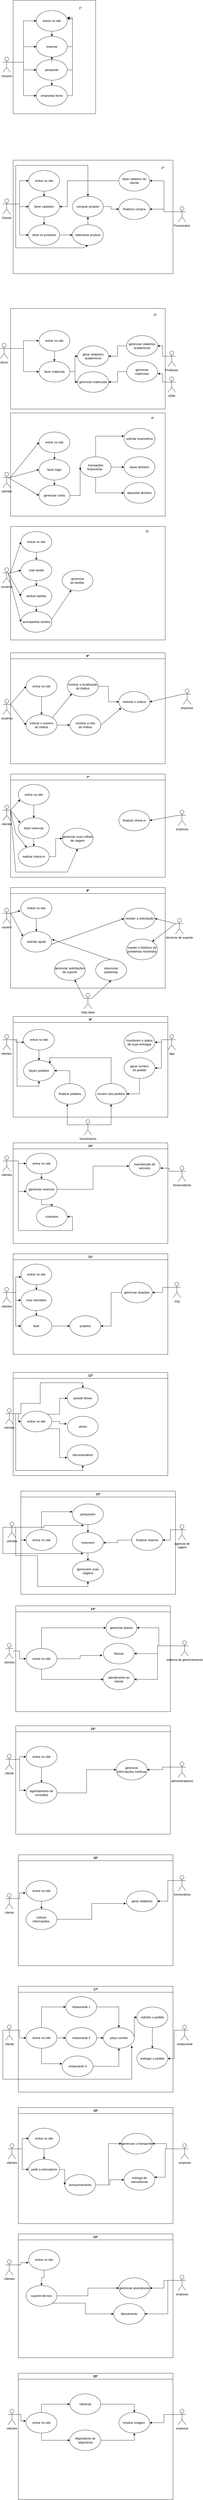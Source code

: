 <mxfile version="21.1.4" type="github">
  <diagram name="Página-1" id="Ur6pA1SIh4JhjDC9ZHPa">
    <mxGraphModel dx="1114" dy="616" grid="1" gridSize="10" guides="1" tooltips="1" connect="1" arrows="1" fold="1" page="1" pageScale="1" pageWidth="827" pageHeight="1169" math="0" shadow="0">
      <root>
        <mxCell id="0" />
        <mxCell id="1" parent="0" />
        <mxCell id="q3bk94nf480ZKsj9-Ac9-6" style="edgeStyle=orthogonalEdgeStyle;rounded=0;orthogonalLoop=1;jettySize=auto;html=1;exitX=1;exitY=0.333;exitDx=0;exitDy=0;exitPerimeter=0;entryX=0;entryY=0.5;entryDx=0;entryDy=0;" parent="1" source="q3bk94nf480ZKsj9-Ac9-1" target="q3bk94nf480ZKsj9-Ac9-3" edge="1">
          <mxGeometry relative="1" as="geometry" />
        </mxCell>
        <mxCell id="q3bk94nf480ZKsj9-Ac9-7" style="edgeStyle=orthogonalEdgeStyle;rounded=0;orthogonalLoop=1;jettySize=auto;html=1;exitX=1;exitY=0.333;exitDx=0;exitDy=0;exitPerimeter=0;entryX=0;entryY=0.5;entryDx=0;entryDy=0;" parent="1" source="q3bk94nf480ZKsj9-Ac9-1" target="q3bk94nf480ZKsj9-Ac9-2" edge="1">
          <mxGeometry relative="1" as="geometry" />
        </mxCell>
        <mxCell id="q3bk94nf480ZKsj9-Ac9-8" style="edgeStyle=orthogonalEdgeStyle;rounded=0;orthogonalLoop=1;jettySize=auto;html=1;exitX=1;exitY=0.333;exitDx=0;exitDy=0;exitPerimeter=0;entryX=0;entryY=0.5;entryDx=0;entryDy=0;" parent="1" source="q3bk94nf480ZKsj9-Ac9-1" target="q3bk94nf480ZKsj9-Ac9-4" edge="1">
          <mxGeometry relative="1" as="geometry" />
        </mxCell>
        <mxCell id="q3bk94nf480ZKsj9-Ac9-10" style="edgeStyle=orthogonalEdgeStyle;rounded=0;orthogonalLoop=1;jettySize=auto;html=1;exitX=1;exitY=0.333;exitDx=0;exitDy=0;exitPerimeter=0;entryX=0;entryY=0.5;entryDx=0;entryDy=0;" parent="1" source="q3bk94nf480ZKsj9-Ac9-1" target="q3bk94nf480ZKsj9-Ac9-9" edge="1">
          <mxGeometry relative="1" as="geometry" />
        </mxCell>
        <mxCell id="q3bk94nf480ZKsj9-Ac9-1" value="Usuario" style="shape=umlActor;verticalLabelPosition=bottom;verticalAlign=top;outlineConnect=0;" parent="1" vertex="1">
          <mxGeometry x="10" y="220" width="30" height="60" as="geometry" />
        </mxCell>
        <mxCell id="q3bk94nf480ZKsj9-Ac9-19" style="edgeStyle=orthogonalEdgeStyle;rounded=0;orthogonalLoop=1;jettySize=auto;html=1;exitX=1;exitY=0.5;exitDx=0;exitDy=0;entryX=1.008;entryY=0.4;entryDx=0;entryDy=0;entryPerimeter=0;" parent="1" source="q3bk94nf480ZKsj9-Ac9-2" target="q3bk94nf480ZKsj9-Ac9-9" edge="1">
          <mxGeometry relative="1" as="geometry" />
        </mxCell>
        <mxCell id="q3bk94nf480ZKsj9-Ac9-29" value="" style="edgeStyle=orthogonalEdgeStyle;rounded=0;orthogonalLoop=1;jettySize=auto;html=1;" parent="1" source="q3bk94nf480ZKsj9-Ac9-2" target="q3bk94nf480ZKsj9-Ac9-4" edge="1">
          <mxGeometry relative="1" as="geometry" />
        </mxCell>
        <mxCell id="q3bk94nf480ZKsj9-Ac9-2" value="pesquisar" style="ellipse;whiteSpace=wrap;html=1;" parent="1" vertex="1">
          <mxGeometry x="140" y="230" width="120" height="80" as="geometry" />
        </mxCell>
        <mxCell id="q3bk94nf480ZKsj9-Ac9-18" style="edgeStyle=orthogonalEdgeStyle;rounded=0;orthogonalLoop=1;jettySize=auto;html=1;exitX=1;exitY=0.5;exitDx=0;exitDy=0;entryX=0.992;entryY=0.35;entryDx=0;entryDy=0;entryPerimeter=0;" parent="1" source="q3bk94nf480ZKsj9-Ac9-3" target="q3bk94nf480ZKsj9-Ac9-9" edge="1">
          <mxGeometry relative="1" as="geometry" />
        </mxCell>
        <mxCell id="q3bk94nf480ZKsj9-Ac9-28" value="" style="edgeStyle=orthogonalEdgeStyle;rounded=0;orthogonalLoop=1;jettySize=auto;html=1;" parent="1" source="q3bk94nf480ZKsj9-Ac9-3" target="q3bk94nf480ZKsj9-Ac9-2" edge="1">
          <mxGeometry relative="1" as="geometry" />
        </mxCell>
        <mxCell id="q3bk94nf480ZKsj9-Ac9-3" value="reservar" style="ellipse;whiteSpace=wrap;html=1;" parent="1" vertex="1">
          <mxGeometry x="140" y="140" width="120" height="80" as="geometry" />
        </mxCell>
        <mxCell id="q3bk94nf480ZKsj9-Ac9-20" style="edgeStyle=orthogonalEdgeStyle;rounded=0;orthogonalLoop=1;jettySize=auto;html=1;exitX=1;exitY=0.5;exitDx=0;exitDy=0;entryX=1.008;entryY=0.35;entryDx=0;entryDy=0;entryPerimeter=0;" parent="1" source="q3bk94nf480ZKsj9-Ac9-4" target="q3bk94nf480ZKsj9-Ac9-9" edge="1">
          <mxGeometry relative="1" as="geometry" />
        </mxCell>
        <mxCell id="q3bk94nf480ZKsj9-Ac9-4" value="emprestar livros" style="ellipse;whiteSpace=wrap;html=1;" parent="1" vertex="1">
          <mxGeometry x="140" y="330" width="120" height="80" as="geometry" />
        </mxCell>
        <mxCell id="q3bk94nf480ZKsj9-Ac9-27" value="" style="edgeStyle=orthogonalEdgeStyle;rounded=0;orthogonalLoop=1;jettySize=auto;html=1;" parent="1" source="q3bk94nf480ZKsj9-Ac9-9" target="q3bk94nf480ZKsj9-Ac9-3" edge="1">
          <mxGeometry relative="1" as="geometry" />
        </mxCell>
        <mxCell id="q3bk94nf480ZKsj9-Ac9-9" value="entrar no site" style="ellipse;whiteSpace=wrap;html=1;" parent="1" vertex="1">
          <mxGeometry x="140" y="40" width="120" height="80" as="geometry" />
        </mxCell>
        <mxCell id="q3bk94nf480ZKsj9-Ac9-39" style="edgeStyle=orthogonalEdgeStyle;rounded=0;orthogonalLoop=1;jettySize=auto;html=1;exitX=1;exitY=0.333;exitDx=0;exitDy=0;exitPerimeter=0;entryX=0;entryY=0.5;entryDx=0;entryDy=0;" parent="1" source="q3bk94nf480ZKsj9-Ac9-21" target="q3bk94nf480ZKsj9-Ac9-23" edge="1">
          <mxGeometry relative="1" as="geometry" />
        </mxCell>
        <mxCell id="q3bk94nf480ZKsj9-Ac9-40" style="edgeStyle=orthogonalEdgeStyle;rounded=0;orthogonalLoop=1;jettySize=auto;html=1;exitX=1;exitY=0.333;exitDx=0;exitDy=0;exitPerimeter=0;entryX=0;entryY=0.5;entryDx=0;entryDy=0;" parent="1" source="q3bk94nf480ZKsj9-Ac9-21" target="q3bk94nf480ZKsj9-Ac9-22" edge="1">
          <mxGeometry relative="1" as="geometry" />
        </mxCell>
        <mxCell id="q3bk94nf480ZKsj9-Ac9-41" style="edgeStyle=orthogonalEdgeStyle;rounded=0;orthogonalLoop=1;jettySize=auto;html=1;exitX=1;exitY=0.333;exitDx=0;exitDy=0;exitPerimeter=0;entryX=0;entryY=0.5;entryDx=0;entryDy=0;" parent="1" source="q3bk94nf480ZKsj9-Ac9-21" target="q3bk94nf480ZKsj9-Ac9-24" edge="1">
          <mxGeometry relative="1" as="geometry" />
        </mxCell>
        <mxCell id="q3bk94nf480ZKsj9-Ac9-21" value="Cliente" style="shape=umlActor;verticalLabelPosition=bottom;verticalAlign=top;outlineConnect=0;" parent="1" vertex="1">
          <mxGeometry x="10" y="770" width="30" height="60" as="geometry" />
        </mxCell>
        <mxCell id="q3bk94nf480ZKsj9-Ac9-42" value="" style="edgeStyle=orthogonalEdgeStyle;rounded=0;orthogonalLoop=1;jettySize=auto;html=1;" parent="1" source="q3bk94nf480ZKsj9-Ac9-22" target="q3bk94nf480ZKsj9-Ac9-23" edge="1">
          <mxGeometry relative="1" as="geometry" />
        </mxCell>
        <mxCell id="q3bk94nf480ZKsj9-Ac9-22" value="entrar no site" style="ellipse;whiteSpace=wrap;html=1;" parent="1" vertex="1">
          <mxGeometry x="110" y="660" width="120" height="80" as="geometry" />
        </mxCell>
        <mxCell id="q3bk94nf480ZKsj9-Ac9-43" value="" style="edgeStyle=orthogonalEdgeStyle;rounded=0;orthogonalLoop=1;jettySize=auto;html=1;" parent="1" source="q3bk94nf480ZKsj9-Ac9-23" target="q3bk94nf480ZKsj9-Ac9-24" edge="1">
          <mxGeometry relative="1" as="geometry" />
        </mxCell>
        <mxCell id="q3bk94nf480ZKsj9-Ac9-23" value="fazer cadastro" style="ellipse;whiteSpace=wrap;html=1;" parent="1" vertex="1">
          <mxGeometry x="110" y="760" width="120" height="80" as="geometry" />
        </mxCell>
        <mxCell id="q3bk94nf480ZKsj9-Ac9-44" value="" style="edgeStyle=orthogonalEdgeStyle;rounded=0;orthogonalLoop=1;jettySize=auto;html=1;" parent="1" source="q3bk94nf480ZKsj9-Ac9-24" target="q3bk94nf480ZKsj9-Ac9-25" edge="1">
          <mxGeometry relative="1" as="geometry" />
        </mxCell>
        <mxCell id="q3bk94nf480ZKsj9-Ac9-24" value="olhar os produtos" style="ellipse;whiteSpace=wrap;html=1;" parent="1" vertex="1">
          <mxGeometry x="110" y="870" width="120" height="80" as="geometry" />
        </mxCell>
        <mxCell id="q3bk94nf480ZKsj9-Ac9-45" value="" style="edgeStyle=orthogonalEdgeStyle;rounded=0;orthogonalLoop=1;jettySize=auto;html=1;" parent="1" source="q3bk94nf480ZKsj9-Ac9-25" target="q3bk94nf480ZKsj9-Ac9-32" edge="1">
          <mxGeometry relative="1" as="geometry" />
        </mxCell>
        <mxCell id="q3bk94nf480ZKsj9-Ac9-25" value="selecionar produto" style="ellipse;whiteSpace=wrap;html=1;" parent="1" vertex="1">
          <mxGeometry x="280" y="870" width="120" height="80" as="geometry" />
        </mxCell>
        <mxCell id="q3bk94nf480ZKsj9-Ac9-26" value="finalizou compra" style="ellipse;whiteSpace=wrap;html=1;" parent="1" vertex="1">
          <mxGeometry x="460" y="770" width="120" height="80" as="geometry" />
        </mxCell>
        <mxCell id="q3bk94nf480ZKsj9-Ac9-48" value="" style="edgeStyle=orthogonalEdgeStyle;rounded=0;orthogonalLoop=1;jettySize=auto;html=1;" parent="1" source="q3bk94nf480ZKsj9-Ac9-32" target="q3bk94nf480ZKsj9-Ac9-26" edge="1">
          <mxGeometry relative="1" as="geometry" />
        </mxCell>
        <mxCell id="q3bk94nf480ZKsj9-Ac9-32" value="comprar produto" style="ellipse;whiteSpace=wrap;html=1;" parent="1" vertex="1">
          <mxGeometry x="280" y="760" width="120" height="80" as="geometry" />
        </mxCell>
        <mxCell id="q3bk94nf480ZKsj9-Ac9-54" style="edgeStyle=orthogonalEdgeStyle;rounded=0;orthogonalLoop=1;jettySize=auto;html=1;exitX=0;exitY=0.5;exitDx=0;exitDy=0;entryX=1;entryY=0.5;entryDx=0;entryDy=0;" parent="1" source="q3bk94nf480ZKsj9-Ac9-33" target="q3bk94nf480ZKsj9-Ac9-23" edge="1">
          <mxGeometry relative="1" as="geometry">
            <Array as="points">
              <mxPoint x="260" y="700" />
              <mxPoint x="260" y="800" />
            </Array>
          </mxGeometry>
        </mxCell>
        <mxCell id="q3bk94nf480ZKsj9-Ac9-33" value="fazer cadastro do&lt;br&gt;cliente" style="ellipse;whiteSpace=wrap;html=1;" parent="1" vertex="1">
          <mxGeometry x="460" y="660" width="120" height="80" as="geometry" />
        </mxCell>
        <mxCell id="q3bk94nf480ZKsj9-Ac9-46" style="edgeStyle=orthogonalEdgeStyle;rounded=0;orthogonalLoop=1;jettySize=auto;html=1;exitX=0;exitY=0.333;exitDx=0;exitDy=0;exitPerimeter=0;entryX=1;entryY=0.5;entryDx=0;entryDy=0;" parent="1" source="q3bk94nf480ZKsj9-Ac9-34" target="q3bk94nf480ZKsj9-Ac9-33" edge="1">
          <mxGeometry relative="1" as="geometry" />
        </mxCell>
        <mxCell id="q3bk94nf480ZKsj9-Ac9-47" style="edgeStyle=orthogonalEdgeStyle;rounded=0;orthogonalLoop=1;jettySize=auto;html=1;exitX=0;exitY=0.333;exitDx=0;exitDy=0;exitPerimeter=0;entryX=1;entryY=0.5;entryDx=0;entryDy=0;" parent="1" source="q3bk94nf480ZKsj9-Ac9-34" target="q3bk94nf480ZKsj9-Ac9-26" edge="1">
          <mxGeometry relative="1" as="geometry" />
        </mxCell>
        <mxCell id="q3bk94nf480ZKsj9-Ac9-49" value="" style="endArrow=classic;html=1;rounded=0;entryX=0.5;entryY=0;entryDx=0;entryDy=0;" parent="1" target="q3bk94nf480ZKsj9-Ac9-32" edge="1">
          <mxGeometry width="50" height="50" relative="1" as="geometry">
            <mxPoint x="60" y="790" as="sourcePoint" />
            <mxPoint x="290" y="600" as="targetPoint" />
            <Array as="points">
              <mxPoint x="60" y="640" />
              <mxPoint x="340" y="640" />
            </Array>
          </mxGeometry>
        </mxCell>
        <mxCell id="q3bk94nf480ZKsj9-Ac9-50" value="" style="endArrow=classic;html=1;rounded=0;entryX=0.5;entryY=1;entryDx=0;entryDy=0;" parent="1" target="q3bk94nf480ZKsj9-Ac9-25" edge="1">
          <mxGeometry width="50" height="50" relative="1" as="geometry">
            <mxPoint x="60" y="790" as="sourcePoint" />
            <mxPoint x="300" y="1030" as="targetPoint" />
            <Array as="points">
              <mxPoint x="60" y="820" />
              <mxPoint x="60" y="960" />
              <mxPoint x="210" y="960" />
              <mxPoint x="280" y="960" />
              <mxPoint x="320" y="960" />
            </Array>
          </mxGeometry>
        </mxCell>
        <mxCell id="q3bk94nf480ZKsj9-Ac9-51" value="" style="swimlane;startSize=0;" parent="1" vertex="1">
          <mxGeometry x="50" y="620" width="620" height="440" as="geometry" />
        </mxCell>
        <mxCell id="q3bk94nf480ZKsj9-Ac9-52" value="" style="swimlane;startSize=0;" parent="1" vertex="1">
          <mxGeometry x="50" width="320" height="440" as="geometry" />
        </mxCell>
        <mxCell id="q3bk94nf480ZKsj9-Ac9-60" style="edgeStyle=orthogonalEdgeStyle;rounded=0;orthogonalLoop=1;jettySize=auto;html=1;exitX=1;exitY=0.333;exitDx=0;exitDy=0;exitPerimeter=0;" parent="1" source="q3bk94nf480ZKsj9-Ac9-53" target="q3bk94nf480ZKsj9-Ac9-56" edge="1">
          <mxGeometry relative="1" as="geometry" />
        </mxCell>
        <mxCell id="q3bk94nf480ZKsj9-Ac9-61" style="edgeStyle=orthogonalEdgeStyle;rounded=0;orthogonalLoop=1;jettySize=auto;html=1;exitX=1;exitY=0.333;exitDx=0;exitDy=0;exitPerimeter=0;entryX=0;entryY=0.5;entryDx=0;entryDy=0;" parent="1" source="q3bk94nf480ZKsj9-Ac9-53" target="q3bk94nf480ZKsj9-Ac9-57" edge="1">
          <mxGeometry relative="1" as="geometry" />
        </mxCell>
        <mxCell id="q3bk94nf480ZKsj9-Ac9-53" value="aluno" style="shape=umlActor;verticalLabelPosition=bottom;verticalAlign=top;outlineConnect=0;" parent="1" vertex="1">
          <mxGeometry y="1330" width="30" height="60" as="geometry" />
        </mxCell>
        <mxCell id="q3bk94nf480ZKsj9-Ac9-66" value="" style="edgeStyle=orthogonalEdgeStyle;rounded=0;orthogonalLoop=1;jettySize=auto;html=1;" parent="1" source="q3bk94nf480ZKsj9-Ac9-56" target="q3bk94nf480ZKsj9-Ac9-57" edge="1">
          <mxGeometry relative="1" as="geometry" />
        </mxCell>
        <mxCell id="q3bk94nf480ZKsj9-Ac9-56" value="entrar no site" style="ellipse;whiteSpace=wrap;html=1;" parent="1" vertex="1">
          <mxGeometry x="150" y="1280" width="120" height="80" as="geometry" />
        </mxCell>
        <mxCell id="q3bk94nf480ZKsj9-Ac9-67" value="" style="edgeStyle=orthogonalEdgeStyle;rounded=0;orthogonalLoop=1;jettySize=auto;html=1;" parent="1" source="q3bk94nf480ZKsj9-Ac9-57" target="q3bk94nf480ZKsj9-Ac9-65" edge="1">
          <mxGeometry relative="1" as="geometry" />
        </mxCell>
        <mxCell id="q3bk94nf480ZKsj9-Ac9-68" style="edgeStyle=orthogonalEdgeStyle;rounded=0;orthogonalLoop=1;jettySize=auto;html=1;exitX=1;exitY=0.5;exitDx=0;exitDy=0;entryX=0;entryY=0.5;entryDx=0;entryDy=0;" parent="1" source="q3bk94nf480ZKsj9-Ac9-57" target="q3bk94nf480ZKsj9-Ac9-64" edge="1">
          <mxGeometry relative="1" as="geometry" />
        </mxCell>
        <mxCell id="q3bk94nf480ZKsj9-Ac9-57" value="fazer matricula" style="ellipse;whiteSpace=wrap;html=1;" parent="1" vertex="1">
          <mxGeometry x="150" y="1400" width="120" height="80" as="geometry" />
        </mxCell>
        <mxCell id="q3bk94nf480ZKsj9-Ac9-75" style="edgeStyle=orthogonalEdgeStyle;rounded=0;orthogonalLoop=1;jettySize=auto;html=1;exitX=0;exitY=0.333;exitDx=0;exitDy=0;exitPerimeter=0;entryX=1.008;entryY=0.6;entryDx=0;entryDy=0;entryPerimeter=0;" parent="1" source="q3bk94nf480ZKsj9-Ac9-62" target="q3bk94nf480ZKsj9-Ac9-73" edge="1">
          <mxGeometry relative="1" as="geometry" />
        </mxCell>
        <mxCell id="q3bk94nf480ZKsj9-Ac9-62" value="ADM" style="shape=umlActor;verticalLabelPosition=bottom;verticalAlign=top;outlineConnect=0;" parent="1" vertex="1">
          <mxGeometry x="650" y="1460" width="30" height="60" as="geometry" />
        </mxCell>
        <mxCell id="q3bk94nf480ZKsj9-Ac9-74" style="edgeStyle=orthogonalEdgeStyle;rounded=0;orthogonalLoop=1;jettySize=auto;html=1;exitX=0;exitY=0.333;exitDx=0;exitDy=0;exitPerimeter=0;entryX=1;entryY=0.5;entryDx=0;entryDy=0;" parent="1" source="q3bk94nf480ZKsj9-Ac9-63" target="q3bk94nf480ZKsj9-Ac9-72" edge="1">
          <mxGeometry relative="1" as="geometry" />
        </mxCell>
        <mxCell id="q3bk94nf480ZKsj9-Ac9-63" value="Professor" style="shape=umlActor;verticalLabelPosition=bottom;verticalAlign=top;outlineConnect=0;" parent="1" vertex="1">
          <mxGeometry x="650" y="1360" width="30" height="60" as="geometry" />
        </mxCell>
        <mxCell id="q3bk94nf480ZKsj9-Ac9-64" value="gerenciar matriculas" style="ellipse;whiteSpace=wrap;html=1;" parent="1" vertex="1">
          <mxGeometry x="300" y="1440" width="120" height="80" as="geometry" />
        </mxCell>
        <mxCell id="q3bk94nf480ZKsj9-Ac9-65" value="gerar relatorios&lt;br&gt;academicos" style="ellipse;whiteSpace=wrap;html=1;" parent="1" vertex="1">
          <mxGeometry x="300" y="1340" width="120" height="80" as="geometry" />
        </mxCell>
        <mxCell id="q3bk94nf480ZKsj9-Ac9-79" style="edgeStyle=orthogonalEdgeStyle;rounded=0;orthogonalLoop=1;jettySize=auto;html=1;exitX=0;exitY=0.5;exitDx=0;exitDy=0;entryX=1;entryY=0.5;entryDx=0;entryDy=0;" parent="1" source="q3bk94nf480ZKsj9-Ac9-72" target="q3bk94nf480ZKsj9-Ac9-65" edge="1">
          <mxGeometry relative="1" as="geometry" />
        </mxCell>
        <mxCell id="q3bk94nf480ZKsj9-Ac9-72" value="gerenciar relatorios&lt;br style=&quot;border-color: var(--border-color);&quot;&gt;academicos" style="ellipse;whiteSpace=wrap;html=1;" parent="1" vertex="1">
          <mxGeometry x="490" y="1300" width="120" height="80" as="geometry" />
        </mxCell>
        <mxCell id="q3bk94nf480ZKsj9-Ac9-80" style="edgeStyle=orthogonalEdgeStyle;rounded=0;orthogonalLoop=1;jettySize=auto;html=1;exitX=0;exitY=0.5;exitDx=0;exitDy=0;entryX=1;entryY=0.5;entryDx=0;entryDy=0;" parent="1" source="q3bk94nf480ZKsj9-Ac9-73" target="q3bk94nf480ZKsj9-Ac9-64" edge="1">
          <mxGeometry relative="1" as="geometry" />
        </mxCell>
        <mxCell id="q3bk94nf480ZKsj9-Ac9-73" value="gerenciar&lt;br&gt;matriculas" style="ellipse;whiteSpace=wrap;html=1;" parent="1" vertex="1">
          <mxGeometry x="490" y="1400" width="120" height="80" as="geometry" />
        </mxCell>
        <mxCell id="q3bk94nf480ZKsj9-Ac9-82" value="" style="swimlane;startSize=0;" parent="1" vertex="1">
          <mxGeometry x="40" y="1195" width="600" height="390" as="geometry" />
        </mxCell>
        <mxCell id="q3bk94nf480ZKsj9-Ac9-87" value="clientes" style="shape=umlActor;verticalLabelPosition=bottom;verticalAlign=top;outlineConnect=0;" parent="1" vertex="1">
          <mxGeometry x="10" y="1830" width="30" height="60" as="geometry" />
        </mxCell>
        <mxCell id="q3bk94nf480ZKsj9-Ac9-96" value="" style="edgeStyle=orthogonalEdgeStyle;rounded=0;orthogonalLoop=1;jettySize=auto;html=1;" parent="1" source="q3bk94nf480ZKsj9-Ac9-88" target="q3bk94nf480ZKsj9-Ac9-89" edge="1">
          <mxGeometry relative="1" as="geometry" />
        </mxCell>
        <mxCell id="q3bk94nf480ZKsj9-Ac9-88" value="entrar no site" style="ellipse;whiteSpace=wrap;html=1;" parent="1" vertex="1">
          <mxGeometry x="150" y="1674" width="120" height="80" as="geometry" />
        </mxCell>
        <mxCell id="q3bk94nf480ZKsj9-Ac9-101" value="" style="edgeStyle=orthogonalEdgeStyle;rounded=0;orthogonalLoop=1;jettySize=auto;html=1;" parent="1" source="q3bk94nf480ZKsj9-Ac9-89" target="q3bk94nf480ZKsj9-Ac9-93" edge="1">
          <mxGeometry relative="1" as="geometry" />
        </mxCell>
        <mxCell id="q3bk94nf480ZKsj9-Ac9-89" value="fazer login" style="ellipse;whiteSpace=wrap;html=1;" parent="1" vertex="1">
          <mxGeometry x="150" y="1780" width="120" height="80" as="geometry" />
        </mxCell>
        <mxCell id="q3bk94nf480ZKsj9-Ac9-90" value="depositar dinheiro" style="ellipse;whiteSpace=wrap;html=1;" parent="1" vertex="1">
          <mxGeometry x="480" y="1870" width="120" height="80" as="geometry" />
        </mxCell>
        <mxCell id="q3bk94nf480ZKsj9-Ac9-91" value="sacar dinheiro" style="ellipse;whiteSpace=wrap;html=1;" parent="1" vertex="1">
          <mxGeometry x="480" y="1770" width="120" height="80" as="geometry" />
        </mxCell>
        <mxCell id="q3bk94nf480ZKsj9-Ac9-92" value="solicitar enprestimo" style="ellipse;whiteSpace=wrap;html=1;" parent="1" vertex="1">
          <mxGeometry x="480" y="1660" width="120" height="80" as="geometry" />
        </mxCell>
        <mxCell id="q3bk94nf480ZKsj9-Ac9-93" value="gerenciar conta" style="ellipse;whiteSpace=wrap;html=1;" parent="1" vertex="1">
          <mxGeometry x="150" y="1880" width="120" height="80" as="geometry" />
        </mxCell>
        <mxCell id="q3bk94nf480ZKsj9-Ac9-95" value="" style="endArrow=classic;html=1;rounded=0;entryX=0;entryY=0.5;entryDx=0;entryDy=0;exitX=1;exitY=0.333;exitDx=0;exitDy=0;exitPerimeter=0;" parent="1" source="q3bk94nf480ZKsj9-Ac9-87" target="q3bk94nf480ZKsj9-Ac9-88" edge="1">
          <mxGeometry width="50" height="50" relative="1" as="geometry">
            <mxPoint x="20" y="1804" as="sourcePoint" />
            <mxPoint x="70" y="1754" as="targetPoint" />
          </mxGeometry>
        </mxCell>
        <mxCell id="q3bk94nf480ZKsj9-Ac9-34" value="Funcionário" style="shape=umlActor;verticalLabelPosition=bottom;verticalAlign=top;outlineConnect=0;" parent="1" vertex="1">
          <mxGeometry x="690" y="800" width="30" height="60" as="geometry" />
        </mxCell>
        <mxCell id="q3bk94nf480ZKsj9-Ac9-107" value="" style="edgeStyle=orthogonalEdgeStyle;rounded=0;orthogonalLoop=1;jettySize=auto;html=1;" parent="1" source="q3bk94nf480ZKsj9-Ac9-105" target="q3bk94nf480ZKsj9-Ac9-91" edge="1">
          <mxGeometry relative="1" as="geometry" />
        </mxCell>
        <mxCell id="q3bk94nf480ZKsj9-Ac9-108" style="edgeStyle=orthogonalEdgeStyle;rounded=0;orthogonalLoop=1;jettySize=auto;html=1;exitX=0.5;exitY=0;exitDx=0;exitDy=0;entryX=0;entryY=0.375;entryDx=0;entryDy=0;entryPerimeter=0;" parent="1" source="q3bk94nf480ZKsj9-Ac9-105" target="q3bk94nf480ZKsj9-Ac9-92" edge="1">
          <mxGeometry relative="1" as="geometry" />
        </mxCell>
        <mxCell id="q3bk94nf480ZKsj9-Ac9-109" style="edgeStyle=orthogonalEdgeStyle;rounded=0;orthogonalLoop=1;jettySize=auto;html=1;exitX=0.5;exitY=1;exitDx=0;exitDy=0;entryX=0;entryY=0.5;entryDx=0;entryDy=0;" parent="1" source="q3bk94nf480ZKsj9-Ac9-105" target="q3bk94nf480ZKsj9-Ac9-90" edge="1">
          <mxGeometry relative="1" as="geometry" />
        </mxCell>
        <mxCell id="q3bk94nf480ZKsj9-Ac9-105" value="transações financeiras&amp;nbsp;&amp;nbsp;" style="ellipse;whiteSpace=wrap;html=1;" parent="1" vertex="1">
          <mxGeometry x="310" y="1770" width="120" height="80" as="geometry" />
        </mxCell>
        <mxCell id="q3bk94nf480ZKsj9-Ac9-106" value="" style="endArrow=classic;html=1;rounded=0;entryX=0;entryY=0.5;entryDx=0;entryDy=0;exitX=1;exitY=0.5;exitDx=0;exitDy=0;" parent="1" source="q3bk94nf480ZKsj9-Ac9-93" target="q3bk94nf480ZKsj9-Ac9-105" edge="1">
          <mxGeometry width="50" height="50" relative="1" as="geometry">
            <mxPoint x="370" y="1960" as="sourcePoint" />
            <mxPoint x="414" y="1910" as="targetPoint" />
            <Array as="points">
              <mxPoint x="310" y="1920" />
            </Array>
          </mxGeometry>
        </mxCell>
        <mxCell id="q3bk94nf480ZKsj9-Ac9-111" value="" style="endArrow=classic;html=1;rounded=0;entryX=0;entryY=0.5;entryDx=0;entryDy=0;exitX=1;exitY=0.333;exitDx=0;exitDy=0;exitPerimeter=0;" parent="1" source="q3bk94nf480ZKsj9-Ac9-87" target="q3bk94nf480ZKsj9-Ac9-89" edge="1">
          <mxGeometry width="50" height="50" relative="1" as="geometry">
            <mxPoint x="40" y="1860" as="sourcePoint" />
            <mxPoint x="160" y="1724" as="targetPoint" />
          </mxGeometry>
        </mxCell>
        <mxCell id="q3bk94nf480ZKsj9-Ac9-112" value="" style="endArrow=classic;html=1;rounded=0;entryX=0;entryY=0.5;entryDx=0;entryDy=0;" parent="1" target="q3bk94nf480ZKsj9-Ac9-93" edge="1">
          <mxGeometry width="50" height="50" relative="1" as="geometry">
            <mxPoint x="30" y="1850" as="sourcePoint" />
            <mxPoint x="170" y="1734" as="targetPoint" />
          </mxGeometry>
        </mxCell>
        <mxCell id="q3bk94nf480ZKsj9-Ac9-113" value="" style="swimlane;startSize=0;" parent="1" vertex="1">
          <mxGeometry x="40" y="1600" width="600" height="400" as="geometry" />
        </mxCell>
        <mxCell id="q3bk94nf480ZKsj9-Ac9-114" value="1º" style="text;html=1;align=center;verticalAlign=middle;resizable=0;points=[];autosize=1;strokeColor=none;fillColor=none;" parent="1" vertex="1">
          <mxGeometry x="295" y="15" width="30" height="30" as="geometry" />
        </mxCell>
        <mxCell id="q3bk94nf480ZKsj9-Ac9-115" value="2º" style="text;html=1;align=center;verticalAlign=middle;resizable=0;points=[];autosize=1;strokeColor=none;fillColor=none;" parent="1" vertex="1">
          <mxGeometry x="615" y="635" width="30" height="30" as="geometry" />
        </mxCell>
        <mxCell id="q3bk94nf480ZKsj9-Ac9-116" value="3º" style="text;html=1;align=center;verticalAlign=middle;resizable=0;points=[];autosize=1;strokeColor=none;fillColor=none;" parent="1" vertex="1">
          <mxGeometry x="585" y="1205" width="30" height="30" as="geometry" />
        </mxCell>
        <mxCell id="q3bk94nf480ZKsj9-Ac9-117" value="4º" style="text;html=1;align=center;verticalAlign=middle;resizable=0;points=[];autosize=1;strokeColor=none;fillColor=none;" parent="1" vertex="1">
          <mxGeometry x="575" y="1605" width="30" height="30" as="geometry" />
        </mxCell>
        <mxCell id="q3bk94nf480ZKsj9-Ac9-118" value="usuários" style="shape=umlActor;verticalLabelPosition=bottom;verticalAlign=top;html=1;outlineConnect=0;" parent="1" vertex="1">
          <mxGeometry x="10" y="2200" width="30" height="60" as="geometry" />
        </mxCell>
        <mxCell id="q3bk94nf480ZKsj9-Ac9-122" value="" style="swimlane;startSize=0;" parent="1" vertex="1">
          <mxGeometry x="40" y="2040" width="600" height="440" as="geometry" />
        </mxCell>
        <mxCell id="cEVWEhHNrMbO-oqm4dV6-1" value="" style="edgeStyle=orthogonalEdgeStyle;rounded=0;orthogonalLoop=1;jettySize=auto;html=1;" parent="q3bk94nf480ZKsj9-Ac9-122" source="q3bk94nf480ZKsj9-Ac9-119" target="q3bk94nf480ZKsj9-Ac9-120" edge="1">
          <mxGeometry relative="1" as="geometry" />
        </mxCell>
        <mxCell id="q3bk94nf480ZKsj9-Ac9-119" value="entrar no site" style="ellipse;whiteSpace=wrap;html=1;" parent="q3bk94nf480ZKsj9-Ac9-122" vertex="1">
          <mxGeometry x="40" y="20" width="120" height="80" as="geometry" />
        </mxCell>
        <mxCell id="cEVWEhHNrMbO-oqm4dV6-2" value="" style="edgeStyle=orthogonalEdgeStyle;rounded=0;orthogonalLoop=1;jettySize=auto;html=1;" parent="q3bk94nf480ZKsj9-Ac9-122" source="q3bk94nf480ZKsj9-Ac9-120" target="q3bk94nf480ZKsj9-Ac9-121" edge="1">
          <mxGeometry relative="1" as="geometry" />
        </mxCell>
        <mxCell id="q3bk94nf480ZKsj9-Ac9-120" value="criar tarefa" style="ellipse;whiteSpace=wrap;html=1;" parent="q3bk94nf480ZKsj9-Ac9-122" vertex="1">
          <mxGeometry x="40" y="130" width="120" height="80" as="geometry" />
        </mxCell>
        <mxCell id="cEVWEhHNrMbO-oqm4dV6-3" value="" style="edgeStyle=orthogonalEdgeStyle;rounded=0;orthogonalLoop=1;jettySize=auto;html=1;" parent="q3bk94nf480ZKsj9-Ac9-122" source="q3bk94nf480ZKsj9-Ac9-121" target="q3bk94nf480ZKsj9-Ac9-124" edge="1">
          <mxGeometry relative="1" as="geometry" />
        </mxCell>
        <mxCell id="q3bk94nf480ZKsj9-Ac9-121" value="atribuir tarefas" style="ellipse;whiteSpace=wrap;html=1;" parent="q3bk94nf480ZKsj9-Ac9-122" vertex="1">
          <mxGeometry x="40" y="230" width="120" height="80" as="geometry" />
        </mxCell>
        <mxCell id="q3bk94nf480ZKsj9-Ac9-124" value="acompanhar tarefas" style="ellipse;whiteSpace=wrap;html=1;" parent="q3bk94nf480ZKsj9-Ac9-122" vertex="1">
          <mxGeometry x="40" y="330" width="120" height="80" as="geometry" />
        </mxCell>
        <mxCell id="q3bk94nf480ZKsj9-Ac9-125" value="gerenciar&lt;br&gt;as tarefas&amp;nbsp;" style="ellipse;whiteSpace=wrap;html=1;" parent="q3bk94nf480ZKsj9-Ac9-122" vertex="1">
          <mxGeometry x="200" y="170" width="120" height="80" as="geometry" />
        </mxCell>
        <mxCell id="cEVWEhHNrMbO-oqm4dV6-6" value="" style="endArrow=classic;html=1;rounded=0;exitX=0.983;exitY=0.4;exitDx=0;exitDy=0;exitPerimeter=0;" parent="q3bk94nf480ZKsj9-Ac9-122" source="q3bk94nf480ZKsj9-Ac9-124" target="q3bk94nf480ZKsj9-Ac9-125" edge="1">
          <mxGeometry width="50" height="50" relative="1" as="geometry">
            <mxPoint x="200" y="360" as="sourcePoint" />
            <mxPoint x="250" y="310" as="targetPoint" />
          </mxGeometry>
        </mxCell>
        <mxCell id="q3bk94nf480ZKsj9-Ac9-126" value="" style="endArrow=classic;html=1;rounded=0;entryX=0;entryY=0.5;entryDx=0;entryDy=0;exitX=1;exitY=0.333;exitDx=0;exitDy=0;exitPerimeter=0;" parent="1" source="q3bk94nf480ZKsj9-Ac9-118" target="q3bk94nf480ZKsj9-Ac9-119" edge="1">
          <mxGeometry width="50" height="50" relative="1" as="geometry">
            <mxPoint x="440" y="2320" as="sourcePoint" />
            <mxPoint x="490" y="2270" as="targetPoint" />
          </mxGeometry>
        </mxCell>
        <mxCell id="q3bk94nf480ZKsj9-Ac9-127" value="" style="endArrow=classic;html=1;rounded=0;entryX=0;entryY=0.5;entryDx=0;entryDy=0;exitX=1;exitY=0.333;exitDx=0;exitDy=0;exitPerimeter=0;" parent="1" source="q3bk94nf480ZKsj9-Ac9-118" target="q3bk94nf480ZKsj9-Ac9-120" edge="1">
          <mxGeometry width="50" height="50" relative="1" as="geometry">
            <mxPoint x="440" y="2320" as="sourcePoint" />
            <mxPoint x="490" y="2270" as="targetPoint" />
          </mxGeometry>
        </mxCell>
        <mxCell id="q3bk94nf480ZKsj9-Ac9-128" value="" style="endArrow=classic;html=1;rounded=0;entryX=0;entryY=0.5;entryDx=0;entryDy=0;" parent="1" target="q3bk94nf480ZKsj9-Ac9-121" edge="1">
          <mxGeometry width="50" height="50" relative="1" as="geometry">
            <mxPoint x="30" y="2220" as="sourcePoint" />
            <mxPoint x="490" y="2270" as="targetPoint" />
          </mxGeometry>
        </mxCell>
        <mxCell id="q3bk94nf480ZKsj9-Ac9-129" value="" style="endArrow=classic;html=1;rounded=0;entryX=0;entryY=0.5;entryDx=0;entryDy=0;" parent="1" target="q3bk94nf480ZKsj9-Ac9-124" edge="1">
          <mxGeometry width="50" height="50" relative="1" as="geometry">
            <mxPoint x="30" y="2220" as="sourcePoint" />
            <mxPoint x="490" y="2270" as="targetPoint" />
          </mxGeometry>
        </mxCell>
        <mxCell id="cEVWEhHNrMbO-oqm4dV6-7" value="5º" style="text;html=1;align=center;verticalAlign=middle;resizable=0;points=[];autosize=1;strokeColor=none;fillColor=none;" parent="1" vertex="1">
          <mxGeometry x="555" y="2045" width="30" height="30" as="geometry" />
        </mxCell>
        <mxCell id="cEVWEhHNrMbO-oqm4dV6-8" value="usuários" style="shape=umlActor;verticalLabelPosition=bottom;verticalAlign=top;html=1;outlineConnect=0;" parent="1" vertex="1">
          <mxGeometry x="10" y="2710" width="30" height="60" as="geometry" />
        </mxCell>
        <mxCell id="cEVWEhHNrMbO-oqm4dV6-9" value="6º" style="swimlane;whiteSpace=wrap;html=1;" parent="1" vertex="1">
          <mxGeometry x="40" y="2530" width="600" height="430" as="geometry" />
        </mxCell>
        <mxCell id="cEVWEhHNrMbO-oqm4dV6-16" value="" style="edgeStyle=orthogonalEdgeStyle;rounded=0;orthogonalLoop=1;jettySize=auto;html=1;" parent="cEVWEhHNrMbO-oqm4dV6-9" source="cEVWEhHNrMbO-oqm4dV6-10" target="cEVWEhHNrMbO-oqm4dV6-11" edge="1">
          <mxGeometry relative="1" as="geometry" />
        </mxCell>
        <mxCell id="cEVWEhHNrMbO-oqm4dV6-10" value="entrar no site" style="ellipse;whiteSpace=wrap;html=1;" parent="cEVWEhHNrMbO-oqm4dV6-9" vertex="1">
          <mxGeometry x="60" y="90" width="120" height="80" as="geometry" />
        </mxCell>
        <mxCell id="cEVWEhHNrMbO-oqm4dV6-17" value="" style="edgeStyle=orthogonalEdgeStyle;rounded=0;orthogonalLoop=1;jettySize=auto;html=1;" parent="cEVWEhHNrMbO-oqm4dV6-9" source="cEVWEhHNrMbO-oqm4dV6-11" target="cEVWEhHNrMbO-oqm4dV6-12" edge="1">
          <mxGeometry relative="1" as="geometry" />
        </mxCell>
        <mxCell id="cEVWEhHNrMbO-oqm4dV6-11" value="colocar o numero&lt;br&gt;do onibus" style="ellipse;whiteSpace=wrap;html=1;" parent="cEVWEhHNrMbO-oqm4dV6-9" vertex="1">
          <mxGeometry x="60" y="240" width="120" height="80" as="geometry" />
        </mxCell>
        <mxCell id="cEVWEhHNrMbO-oqm4dV6-12" value="mostrar a rota&lt;br&gt;do onibus" style="ellipse;whiteSpace=wrap;html=1;" parent="cEVWEhHNrMbO-oqm4dV6-9" vertex="1">
          <mxGeometry x="230" y="240" width="120" height="80" as="geometry" />
        </mxCell>
        <mxCell id="rpHqR3FqHlXS8UtVoA8y-5" value="" style="edgeStyle=orthogonalEdgeStyle;rounded=0;orthogonalLoop=1;jettySize=auto;html=1;" parent="cEVWEhHNrMbO-oqm4dV6-9" source="cEVWEhHNrMbO-oqm4dV6-15" target="cEVWEhHNrMbO-oqm4dV6-20" edge="1">
          <mxGeometry relative="1" as="geometry" />
        </mxCell>
        <mxCell id="cEVWEhHNrMbO-oqm4dV6-15" value="mostrar a localização&lt;br&gt;do ônibus" style="ellipse;whiteSpace=wrap;html=1;" parent="cEVWEhHNrMbO-oqm4dV6-9" vertex="1">
          <mxGeometry x="220" y="90" width="120" height="80" as="geometry" />
        </mxCell>
        <mxCell id="cEVWEhHNrMbO-oqm4dV6-18" value="" style="endArrow=classic;html=1;rounded=0;exitX=1;exitY=0;exitDx=0;exitDy=0;entryX=0;entryY=1;entryDx=0;entryDy=0;" parent="cEVWEhHNrMbO-oqm4dV6-9" source="cEVWEhHNrMbO-oqm4dV6-11" target="cEVWEhHNrMbO-oqm4dV6-15" edge="1">
          <mxGeometry width="50" height="50" relative="1" as="geometry">
            <mxPoint x="170" y="230" as="sourcePoint" />
            <mxPoint x="220" y="180" as="targetPoint" />
          </mxGeometry>
        </mxCell>
        <mxCell id="cEVWEhHNrMbO-oqm4dV6-20" value="rastrear o onibus" style="ellipse;whiteSpace=wrap;html=1;" parent="cEVWEhHNrMbO-oqm4dV6-9" vertex="1">
          <mxGeometry x="420" y="150" width="120" height="80" as="geometry" />
        </mxCell>
        <mxCell id="rpHqR3FqHlXS8UtVoA8y-6" value="" style="endArrow=classic;html=1;rounded=0;entryX=0.075;entryY=0.8;entryDx=0;entryDy=0;entryPerimeter=0;exitX=1;exitY=0.5;exitDx=0;exitDy=0;" parent="cEVWEhHNrMbO-oqm4dV6-9" source="cEVWEhHNrMbO-oqm4dV6-12" target="cEVWEhHNrMbO-oqm4dV6-20" edge="1">
          <mxGeometry width="50" height="50" relative="1" as="geometry">
            <mxPoint x="370" y="290" as="sourcePoint" />
            <mxPoint x="420" y="240" as="targetPoint" />
          </mxGeometry>
        </mxCell>
        <mxCell id="cEVWEhHNrMbO-oqm4dV6-13" value="" style="endArrow=classic;html=1;rounded=0;exitX=1;exitY=0.333;exitDx=0;exitDy=0;exitPerimeter=0;entryX=0;entryY=0.5;entryDx=0;entryDy=0;" parent="1" source="cEVWEhHNrMbO-oqm4dV6-8" target="cEVWEhHNrMbO-oqm4dV6-10" edge="1">
          <mxGeometry width="50" height="50" relative="1" as="geometry">
            <mxPoint x="60" y="2750" as="sourcePoint" />
            <mxPoint x="110" y="2700" as="targetPoint" />
          </mxGeometry>
        </mxCell>
        <mxCell id="cEVWEhHNrMbO-oqm4dV6-14" value="" style="endArrow=classic;html=1;rounded=0;exitX=1;exitY=0.333;exitDx=0;exitDy=0;exitPerimeter=0;entryX=0;entryY=0.5;entryDx=0;entryDy=0;" parent="1" source="cEVWEhHNrMbO-oqm4dV6-8" target="cEVWEhHNrMbO-oqm4dV6-11" edge="1">
          <mxGeometry width="50" height="50" relative="1" as="geometry">
            <mxPoint x="50" y="2798" as="sourcePoint" />
            <mxPoint x="100" y="2748" as="targetPoint" />
          </mxGeometry>
        </mxCell>
        <mxCell id="cEVWEhHNrMbO-oqm4dV6-21" value="empresa&amp;nbsp;" style="shape=umlActor;verticalLabelPosition=bottom;verticalAlign=top;html=1;outlineConnect=0;" parent="1" vertex="1">
          <mxGeometry x="710" y="2670" width="30" height="60" as="geometry" />
        </mxCell>
        <mxCell id="rpHqR3FqHlXS8UtVoA8y-4" value="" style="endArrow=classic;html=1;rounded=0;entryX=1;entryY=0.5;entryDx=0;entryDy=0;exitX=0;exitY=0.333;exitDx=0;exitDy=0;exitPerimeter=0;" parent="1" source="cEVWEhHNrMbO-oqm4dV6-21" target="cEVWEhHNrMbO-oqm4dV6-20" edge="1">
          <mxGeometry width="50" height="50" relative="1" as="geometry">
            <mxPoint x="650" y="2740" as="sourcePoint" />
            <mxPoint x="700" y="2690" as="targetPoint" />
          </mxGeometry>
        </mxCell>
        <mxCell id="rpHqR3FqHlXS8UtVoA8y-7" value="clientes" style="shape=umlActor;verticalLabelPosition=bottom;verticalAlign=top;html=1;outlineConnect=0;" parent="1" vertex="1">
          <mxGeometry x="10" y="3120" width="30" height="60" as="geometry" />
        </mxCell>
        <mxCell id="rpHqR3FqHlXS8UtVoA8y-8" value="7º" style="swimlane;whiteSpace=wrap;html=1;" parent="1" vertex="1">
          <mxGeometry x="40" y="3000" width="600" height="400" as="geometry" />
        </mxCell>
        <mxCell id="rpHqR3FqHlXS8UtVoA8y-14" value="" style="edgeStyle=orthogonalEdgeStyle;rounded=0;orthogonalLoop=1;jettySize=auto;html=1;" parent="rpHqR3FqHlXS8UtVoA8y-8" source="rpHqR3FqHlXS8UtVoA8y-9" target="rpHqR3FqHlXS8UtVoA8y-10" edge="1">
          <mxGeometry relative="1" as="geometry" />
        </mxCell>
        <mxCell id="rpHqR3FqHlXS8UtVoA8y-9" value="entrar no site" style="ellipse;whiteSpace=wrap;html=1;" parent="rpHqR3FqHlXS8UtVoA8y-8" vertex="1">
          <mxGeometry x="30" y="40" width="120" height="80" as="geometry" />
        </mxCell>
        <mxCell id="rpHqR3FqHlXS8UtVoA8y-15" value="" style="edgeStyle=orthogonalEdgeStyle;rounded=0;orthogonalLoop=1;jettySize=auto;html=1;" parent="rpHqR3FqHlXS8UtVoA8y-8" source="rpHqR3FqHlXS8UtVoA8y-10" target="rpHqR3FqHlXS8UtVoA8y-11" edge="1">
          <mxGeometry relative="1" as="geometry" />
        </mxCell>
        <mxCell id="rpHqR3FqHlXS8UtVoA8y-10" value="fazer reservas" style="ellipse;whiteSpace=wrap;html=1;" parent="rpHqR3FqHlXS8UtVoA8y-8" vertex="1">
          <mxGeometry x="30" y="170" width="120" height="80" as="geometry" />
        </mxCell>
        <mxCell id="rpHqR3FqHlXS8UtVoA8y-16" value="" style="edgeStyle=orthogonalEdgeStyle;rounded=0;orthogonalLoop=1;jettySize=auto;html=1;" parent="rpHqR3FqHlXS8UtVoA8y-8" source="rpHqR3FqHlXS8UtVoA8y-11" target="rpHqR3FqHlXS8UtVoA8y-12" edge="1">
          <mxGeometry relative="1" as="geometry" />
        </mxCell>
        <mxCell id="rpHqR3FqHlXS8UtVoA8y-11" value="realizar check-in" style="ellipse;whiteSpace=wrap;html=1;" parent="rpHqR3FqHlXS8UtVoA8y-8" vertex="1">
          <mxGeometry x="30" y="280" width="120" height="80" as="geometry" />
        </mxCell>
        <mxCell id="rpHqR3FqHlXS8UtVoA8y-12" value="gerenciar suas milhas de viagem" style="ellipse;whiteSpace=wrap;html=1;" parent="rpHqR3FqHlXS8UtVoA8y-8" vertex="1">
          <mxGeometry x="200" y="210" width="120" height="80" as="geometry" />
        </mxCell>
        <mxCell id="rpHqR3FqHlXS8UtVoA8y-13" value="" style="endArrow=classic;html=1;rounded=0;entryX=0.058;entryY=0.738;entryDx=0;entryDy=0;entryPerimeter=0;" parent="rpHqR3FqHlXS8UtVoA8y-8" target="rpHqR3FqHlXS8UtVoA8y-9" edge="1">
          <mxGeometry width="50" height="50" relative="1" as="geometry">
            <mxPoint y="140" as="sourcePoint" />
            <mxPoint x="60" y="150" as="targetPoint" />
          </mxGeometry>
        </mxCell>
        <mxCell id="rpHqR3FqHlXS8UtVoA8y-17" value="finalizar check-in" style="ellipse;whiteSpace=wrap;html=1;" parent="rpHqR3FqHlXS8UtVoA8y-8" vertex="1">
          <mxGeometry x="420" y="140" width="120" height="80" as="geometry" />
        </mxCell>
        <mxCell id="rpHqR3FqHlXS8UtVoA8y-20" value="" style="endArrow=classic;html=1;rounded=0;entryX=0.058;entryY=0.238;entryDx=0;entryDy=0;entryPerimeter=0;" parent="rpHqR3FqHlXS8UtVoA8y-8" target="rpHqR3FqHlXS8UtVoA8y-10" edge="1">
          <mxGeometry width="50" height="50" relative="1" as="geometry">
            <mxPoint y="140" as="sourcePoint" />
            <mxPoint x="60" y="140" as="targetPoint" />
          </mxGeometry>
        </mxCell>
        <mxCell id="rpHqR3FqHlXS8UtVoA8y-21" value="" style="endArrow=classic;html=1;rounded=0;" parent="rpHqR3FqHlXS8UtVoA8y-8" target="rpHqR3FqHlXS8UtVoA8y-11" edge="1">
          <mxGeometry width="50" height="50" relative="1" as="geometry">
            <mxPoint y="140" as="sourcePoint" />
            <mxPoint x="40" y="240" as="targetPoint" />
            <Array as="points">
              <mxPoint x="20" y="230" />
            </Array>
          </mxGeometry>
        </mxCell>
        <mxCell id="rpHqR3FqHlXS8UtVoA8y-22" value="" style="endArrow=classic;html=1;rounded=0;entryX=0.5;entryY=1;entryDx=0;entryDy=0;" parent="rpHqR3FqHlXS8UtVoA8y-8" target="rpHqR3FqHlXS8UtVoA8y-12" edge="1">
          <mxGeometry width="50" height="50" relative="1" as="geometry">
            <mxPoint y="140" as="sourcePoint" />
            <mxPoint x="200" y="340" as="targetPoint" />
            <Array as="points">
              <mxPoint x="20" y="380" />
              <mxPoint x="220" y="380" />
            </Array>
          </mxGeometry>
        </mxCell>
        <mxCell id="rpHqR3FqHlXS8UtVoA8y-18" value="empresa" style="shape=umlActor;verticalLabelPosition=bottom;verticalAlign=top;html=1;outlineConnect=0;" parent="1" vertex="1">
          <mxGeometry x="690" y="3140" width="30" height="60" as="geometry" />
        </mxCell>
        <mxCell id="rpHqR3FqHlXS8UtVoA8y-19" value="" style="endArrow=classic;html=1;rounded=0;entryX=1;entryY=0.5;entryDx=0;entryDy=0;exitX=0;exitY=0.333;exitDx=0;exitDy=0;exitPerimeter=0;" parent="1" source="rpHqR3FqHlXS8UtVoA8y-18" target="rpHqR3FqHlXS8UtVoA8y-17" edge="1">
          <mxGeometry width="50" height="50" relative="1" as="geometry">
            <mxPoint x="590" y="3220" as="sourcePoint" />
            <mxPoint x="640" y="3170" as="targetPoint" />
          </mxGeometry>
        </mxCell>
        <mxCell id="rpHqR3FqHlXS8UtVoA8y-23" value="usuário" style="shape=umlActor;verticalLabelPosition=bottom;verticalAlign=top;html=1;outlineConnect=0;" parent="1" vertex="1">
          <mxGeometry x="10" y="3520" width="30" height="60" as="geometry" />
        </mxCell>
        <mxCell id="rpHqR3FqHlXS8UtVoA8y-24" value="8º" style="swimlane;whiteSpace=wrap;html=1;" parent="1" vertex="1">
          <mxGeometry x="40" y="3440" width="600" height="390" as="geometry" />
        </mxCell>
        <mxCell id="rpHqR3FqHlXS8UtVoA8y-43" value="" style="edgeStyle=orthogonalEdgeStyle;rounded=0;orthogonalLoop=1;jettySize=auto;html=1;" parent="rpHqR3FqHlXS8UtVoA8y-24" source="rpHqR3FqHlXS8UtVoA8y-25" target="rpHqR3FqHlXS8UtVoA8y-26" edge="1">
          <mxGeometry relative="1" as="geometry" />
        </mxCell>
        <mxCell id="rpHqR3FqHlXS8UtVoA8y-25" value="entrar no site" style="ellipse;whiteSpace=wrap;html=1;" parent="rpHqR3FqHlXS8UtVoA8y-24" vertex="1">
          <mxGeometry x="40" y="40" width="120" height="80" as="geometry" />
        </mxCell>
        <mxCell id="rpHqR3FqHlXS8UtVoA8y-26" value="solicitar ajuda" style="ellipse;whiteSpace=wrap;html=1;" parent="rpHqR3FqHlXS8UtVoA8y-24" vertex="1">
          <mxGeometry x="40" y="170" width="120" height="80" as="geometry" />
        </mxCell>
        <mxCell id="rpHqR3FqHlXS8UtVoA8y-27" value="gerenciar solicitações de suporte" style="ellipse;whiteSpace=wrap;html=1;" parent="rpHqR3FqHlXS8UtVoA8y-24" vertex="1">
          <mxGeometry x="170" y="280" width="120" height="80" as="geometry" />
        </mxCell>
        <mxCell id="rpHqR3FqHlXS8UtVoA8y-32" value="solucionar&lt;br&gt;poblemas" style="ellipse;whiteSpace=wrap;html=1;" parent="rpHqR3FqHlXS8UtVoA8y-24" vertex="1">
          <mxGeometry x="330" y="280" width="120" height="80" as="geometry" />
        </mxCell>
        <mxCell id="rpHqR3FqHlXS8UtVoA8y-33" value="receber a solicitação" style="ellipse;whiteSpace=wrap;html=1;" parent="rpHqR3FqHlXS8UtVoA8y-24" vertex="1">
          <mxGeometry x="440" y="80" width="120" height="80" as="geometry" />
        </mxCell>
        <mxCell id="rpHqR3FqHlXS8UtVoA8y-34" value="manter o histórico de problemas resolvidos" style="ellipse;whiteSpace=wrap;html=1;" parent="rpHqR3FqHlXS8UtVoA8y-24" vertex="1">
          <mxGeometry x="450" y="200" width="120" height="80" as="geometry" />
        </mxCell>
        <mxCell id="rpHqR3FqHlXS8UtVoA8y-37" value="" style="endArrow=classic;html=1;rounded=0;entryX=-0.017;entryY=0.625;entryDx=0;entryDy=0;entryPerimeter=0;" parent="rpHqR3FqHlXS8UtVoA8y-24" target="rpHqR3FqHlXS8UtVoA8y-25" edge="1">
          <mxGeometry width="50" height="50" relative="1" as="geometry">
            <mxPoint y="100" as="sourcePoint" />
            <mxPoint x="60" y="110" as="targetPoint" />
          </mxGeometry>
        </mxCell>
        <mxCell id="rpHqR3FqHlXS8UtVoA8y-38" value="" style="endArrow=classic;html=1;rounded=0;exitX=0;exitY=0.25;exitDx=0;exitDy=0;entryX=0.067;entryY=0.238;entryDx=0;entryDy=0;entryPerimeter=0;" parent="rpHqR3FqHlXS8UtVoA8y-24" source="rpHqR3FqHlXS8UtVoA8y-24" target="rpHqR3FqHlXS8UtVoA8y-26" edge="1">
          <mxGeometry width="50" height="50" relative="1" as="geometry">
            <mxPoint x="350" y="240" as="sourcePoint" />
            <mxPoint x="400" y="190" as="targetPoint" />
          </mxGeometry>
        </mxCell>
        <mxCell id="rpHqR3FqHlXS8UtVoA8y-44" value="" style="endArrow=classic;html=1;rounded=0;exitX=0.5;exitY=0;exitDx=0;exitDy=0;entryX=1.008;entryY=0.388;entryDx=0;entryDy=0;entryPerimeter=0;" parent="rpHqR3FqHlXS8UtVoA8y-24" source="rpHqR3FqHlXS8UtVoA8y-32" target="rpHqR3FqHlXS8UtVoA8y-26" edge="1">
          <mxGeometry width="50" height="50" relative="1" as="geometry">
            <mxPoint x="350" y="240" as="sourcePoint" />
            <mxPoint x="400" y="190" as="targetPoint" />
          </mxGeometry>
        </mxCell>
        <mxCell id="rpHqR3FqHlXS8UtVoA8y-45" value="" style="endArrow=classic;html=1;rounded=0;entryX=0;entryY=0.5;entryDx=0;entryDy=0;exitX=0.992;exitY=0.625;exitDx=0;exitDy=0;exitPerimeter=0;" parent="rpHqR3FqHlXS8UtVoA8y-24" source="rpHqR3FqHlXS8UtVoA8y-26" target="rpHqR3FqHlXS8UtVoA8y-33" edge="1">
          <mxGeometry width="50" height="50" relative="1" as="geometry">
            <mxPoint x="350" y="240" as="sourcePoint" />
            <mxPoint x="400" y="190" as="targetPoint" />
          </mxGeometry>
        </mxCell>
        <mxCell id="rpHqR3FqHlXS8UtVoA8y-28" value="help desk" style="shape=umlActor;verticalLabelPosition=bottom;verticalAlign=top;html=1;outlineConnect=0;" parent="1" vertex="1">
          <mxGeometry x="325" y="3850" width="30" height="60" as="geometry" />
        </mxCell>
        <mxCell id="rpHqR3FqHlXS8UtVoA8y-29" value="técnicos de suporte" style="shape=umlActor;verticalLabelPosition=bottom;verticalAlign=top;html=1;outlineConnect=0;" parent="1" vertex="1">
          <mxGeometry x="680" y="3560" width="30" height="60" as="geometry" />
        </mxCell>
        <mxCell id="rpHqR3FqHlXS8UtVoA8y-35" value="" style="endArrow=classic;html=1;rounded=0;entryX=0.5;entryY=1;entryDx=0;entryDy=0;exitX=1;exitY=0.333;exitDx=0;exitDy=0;exitPerimeter=0;" parent="1" source="rpHqR3FqHlXS8UtVoA8y-28" target="rpHqR3FqHlXS8UtVoA8y-32" edge="1">
          <mxGeometry width="50" height="50" relative="1" as="geometry">
            <mxPoint x="285" y="3870" as="sourcePoint" />
            <mxPoint x="335" y="3820" as="targetPoint" />
          </mxGeometry>
        </mxCell>
        <mxCell id="rpHqR3FqHlXS8UtVoA8y-40" value="" style="endArrow=classic;html=1;rounded=0;exitX=0;exitY=0.333;exitDx=0;exitDy=0;exitPerimeter=0;" parent="1" source="rpHqR3FqHlXS8UtVoA8y-28" target="rpHqR3FqHlXS8UtVoA8y-27" edge="1">
          <mxGeometry width="50" height="50" relative="1" as="geometry">
            <mxPoint x="390" y="3680" as="sourcePoint" />
            <mxPoint x="440" y="3630" as="targetPoint" />
          </mxGeometry>
        </mxCell>
        <mxCell id="rpHqR3FqHlXS8UtVoA8y-41" value="" style="endArrow=classic;html=1;rounded=0;exitX=0;exitY=0.333;exitDx=0;exitDy=0;exitPerimeter=0;entryX=1;entryY=0.5;entryDx=0;entryDy=0;" parent="1" source="rpHqR3FqHlXS8UtVoA8y-29" target="rpHqR3FqHlXS8UtVoA8y-33" edge="1">
          <mxGeometry width="50" height="50" relative="1" as="geometry">
            <mxPoint x="390" y="3680" as="sourcePoint" />
            <mxPoint x="440" y="3630" as="targetPoint" />
          </mxGeometry>
        </mxCell>
        <mxCell id="rpHqR3FqHlXS8UtVoA8y-42" value="" style="endArrow=classic;html=1;rounded=0;exitX=0;exitY=0.333;exitDx=0;exitDy=0;exitPerimeter=0;" parent="1" source="rpHqR3FqHlXS8UtVoA8y-29" target="rpHqR3FqHlXS8UtVoA8y-34" edge="1">
          <mxGeometry width="50" height="50" relative="1" as="geometry">
            <mxPoint x="390" y="3680" as="sourcePoint" />
            <mxPoint x="440" y="3630" as="targetPoint" />
          </mxGeometry>
        </mxCell>
        <mxCell id="rpHqR3FqHlXS8UtVoA8y-56" value="" style="edgeStyle=orthogonalEdgeStyle;rounded=0;orthogonalLoop=1;jettySize=auto;html=1;" parent="1" source="rpHqR3FqHlXS8UtVoA8y-46" target="rpHqR3FqHlXS8UtVoA8y-48" edge="1">
          <mxGeometry relative="1" as="geometry">
            <Array as="points">
              <mxPoint x="61" y="4030" />
              <mxPoint x="61" y="4040" />
            </Array>
          </mxGeometry>
        </mxCell>
        <mxCell id="rpHqR3FqHlXS8UtVoA8y-61" style="edgeStyle=orthogonalEdgeStyle;rounded=0;orthogonalLoop=1;jettySize=auto;html=1;exitX=1;exitY=0.333;exitDx=0;exitDy=0;exitPerimeter=0;entryX=0.5;entryY=1;entryDx=0;entryDy=0;" parent="1" source="rpHqR3FqHlXS8UtVoA8y-46" target="rpHqR3FqHlXS8UtVoA8y-49" edge="1">
          <mxGeometry relative="1" as="geometry" />
        </mxCell>
        <mxCell id="rpHqR3FqHlXS8UtVoA8y-46" value="clientes&amp;nbsp;" style="shape=umlActor;verticalLabelPosition=bottom;verticalAlign=top;html=1;outlineConnect=0;" parent="1" vertex="1">
          <mxGeometry x="10" y="4010" width="30" height="60" as="geometry" />
        </mxCell>
        <mxCell id="rpHqR3FqHlXS8UtVoA8y-47" value="9º" style="swimlane;whiteSpace=wrap;html=1;" parent="1" vertex="1">
          <mxGeometry x="50" y="3940" width="600" height="390" as="geometry" />
        </mxCell>
        <mxCell id="rpHqR3FqHlXS8UtVoA8y-57" value="" style="edgeStyle=orthogonalEdgeStyle;rounded=0;orthogonalLoop=1;jettySize=auto;html=1;" parent="rpHqR3FqHlXS8UtVoA8y-47" source="rpHqR3FqHlXS8UtVoA8y-48" target="rpHqR3FqHlXS8UtVoA8y-49" edge="1">
          <mxGeometry relative="1" as="geometry" />
        </mxCell>
        <mxCell id="rpHqR3FqHlXS8UtVoA8y-48" value="entrar no site" style="ellipse;whiteSpace=wrap;html=1;" parent="rpHqR3FqHlXS8UtVoA8y-47" vertex="1">
          <mxGeometry x="40" y="50" width="120" height="80" as="geometry" />
        </mxCell>
        <mxCell id="rpHqR3FqHlXS8UtVoA8y-49" value="façam pedidos" style="ellipse;whiteSpace=wrap;html=1;" parent="rpHqR3FqHlXS8UtVoA8y-47" vertex="1">
          <mxGeometry x="40" y="170" width="120" height="80" as="geometry" />
        </mxCell>
        <mxCell id="rpHqR3FqHlXS8UtVoA8y-50" value="monitorem o status de suas entregas" style="ellipse;whiteSpace=wrap;html=1;" parent="rpHqR3FqHlXS8UtVoA8y-47" vertex="1">
          <mxGeometry x="430" y="60" width="120" height="80" as="geometry" />
        </mxCell>
        <mxCell id="rpHqR3FqHlXS8UtVoA8y-66" style="edgeStyle=orthogonalEdgeStyle;rounded=0;orthogonalLoop=1;jettySize=auto;html=1;exitX=0.5;exitY=0;exitDx=0;exitDy=0;entryX=1;entryY=0;entryDx=0;entryDy=0;" parent="rpHqR3FqHlXS8UtVoA8y-47" source="rpHqR3FqHlXS8UtVoA8y-52" target="rpHqR3FqHlXS8UtVoA8y-49" edge="1">
          <mxGeometry relative="1" as="geometry">
            <Array as="points">
              <mxPoint x="380" y="160" />
              <mxPoint x="142" y="160" />
            </Array>
          </mxGeometry>
        </mxCell>
        <mxCell id="rpHqR3FqHlXS8UtVoA8y-52" value="numero dos pedidos" style="ellipse;whiteSpace=wrap;html=1;" parent="rpHqR3FqHlXS8UtVoA8y-47" vertex="1">
          <mxGeometry x="320" y="260" width="120" height="80" as="geometry" />
        </mxCell>
        <mxCell id="rpHqR3FqHlXS8UtVoA8y-64" style="edgeStyle=orthogonalEdgeStyle;rounded=0;orthogonalLoop=1;jettySize=auto;html=1;exitX=0.5;exitY=0;exitDx=0;exitDy=0;entryX=1;entryY=0.5;entryDx=0;entryDy=0;" parent="rpHqR3FqHlXS8UtVoA8y-47" source="rpHqR3FqHlXS8UtVoA8y-53" target="rpHqR3FqHlXS8UtVoA8y-49" edge="1">
          <mxGeometry relative="1" as="geometry" />
        </mxCell>
        <mxCell id="rpHqR3FqHlXS8UtVoA8y-53" value="finalizar pedidos" style="ellipse;whiteSpace=wrap;html=1;" parent="rpHqR3FqHlXS8UtVoA8y-47" vertex="1">
          <mxGeometry x="160" y="260" width="120" height="80" as="geometry" />
        </mxCell>
        <mxCell id="rpHqR3FqHlXS8UtVoA8y-69" style="edgeStyle=orthogonalEdgeStyle;rounded=0;orthogonalLoop=1;jettySize=auto;html=1;entryX=1;entryY=0.5;entryDx=0;entryDy=0;" parent="rpHqR3FqHlXS8UtVoA8y-47" source="rpHqR3FqHlXS8UtVoA8y-67" target="rpHqR3FqHlXS8UtVoA8y-52" edge="1">
          <mxGeometry relative="1" as="geometry" />
        </mxCell>
        <mxCell id="rpHqR3FqHlXS8UtVoA8y-67" value="gerar numero&lt;br&gt;do pedido" style="ellipse;whiteSpace=wrap;html=1;" parent="rpHqR3FqHlXS8UtVoA8y-47" vertex="1">
          <mxGeometry x="430" y="160" width="120" height="80" as="geometry" />
        </mxCell>
        <mxCell id="rpHqR3FqHlXS8UtVoA8y-59" value="" style="edgeStyle=orthogonalEdgeStyle;rounded=0;orthogonalLoop=1;jettySize=auto;html=1;" parent="1" source="rpHqR3FqHlXS8UtVoA8y-54" target="rpHqR3FqHlXS8UtVoA8y-53" edge="1">
          <mxGeometry relative="1" as="geometry">
            <Array as="points">
              <mxPoint x="260" y="4360" />
            </Array>
          </mxGeometry>
        </mxCell>
        <mxCell id="rpHqR3FqHlXS8UtVoA8y-60" style="edgeStyle=orthogonalEdgeStyle;rounded=0;orthogonalLoop=1;jettySize=auto;html=1;exitX=1;exitY=0.333;exitDx=0;exitDy=0;exitPerimeter=0;entryX=0.5;entryY=1;entryDx=0;entryDy=0;" parent="1" source="rpHqR3FqHlXS8UtVoA8y-54" target="rpHqR3FqHlXS8UtVoA8y-52" edge="1">
          <mxGeometry relative="1" as="geometry" />
        </mxCell>
        <mxCell id="rpHqR3FqHlXS8UtVoA8y-54" value="funcionários" style="shape=umlActor;verticalLabelPosition=bottom;verticalAlign=top;html=1;outlineConnect=0;" parent="1" vertex="1">
          <mxGeometry x="325" y="4340" width="30" height="60" as="geometry" />
        </mxCell>
        <mxCell id="rpHqR3FqHlXS8UtVoA8y-62" style="edgeStyle=orthogonalEdgeStyle;rounded=0;orthogonalLoop=1;jettySize=auto;html=1;exitX=0;exitY=0.333;exitDx=0;exitDy=0;exitPerimeter=0;entryX=1;entryY=0.5;entryDx=0;entryDy=0;" parent="1" source="rpHqR3FqHlXS8UtVoA8y-55" target="rpHqR3FqHlXS8UtVoA8y-50" edge="1">
          <mxGeometry relative="1" as="geometry">
            <mxPoint x="610" y="4030" as="targetPoint" />
          </mxGeometry>
        </mxCell>
        <mxCell id="rpHqR3FqHlXS8UtVoA8y-68" style="edgeStyle=orthogonalEdgeStyle;rounded=0;orthogonalLoop=1;jettySize=auto;html=1;exitX=0;exitY=0.333;exitDx=0;exitDy=0;exitPerimeter=0;entryX=1;entryY=0.5;entryDx=0;entryDy=0;" parent="1" source="rpHqR3FqHlXS8UtVoA8y-55" target="rpHqR3FqHlXS8UtVoA8y-67" edge="1">
          <mxGeometry relative="1" as="geometry" />
        </mxCell>
        <mxCell id="rpHqR3FqHlXS8UtVoA8y-55" value="app" style="shape=umlActor;verticalLabelPosition=bottom;verticalAlign=top;html=1;outlineConnect=0;" parent="1" vertex="1">
          <mxGeometry x="650" y="4010" width="30" height="60" as="geometry" />
        </mxCell>
        <mxCell id="rpHqR3FqHlXS8UtVoA8y-76" style="edgeStyle=orthogonalEdgeStyle;rounded=0;orthogonalLoop=1;jettySize=auto;html=1;exitX=1;exitY=0.333;exitDx=0;exitDy=0;exitPerimeter=0;entryX=0;entryY=0.5;entryDx=0;entryDy=0;" parent="1" source="rpHqR3FqHlXS8UtVoA8y-70" target="rpHqR3FqHlXS8UtVoA8y-72" edge="1">
          <mxGeometry relative="1" as="geometry" />
        </mxCell>
        <mxCell id="rpHqR3FqHlXS8UtVoA8y-77" style="edgeStyle=orthogonalEdgeStyle;rounded=0;orthogonalLoop=1;jettySize=auto;html=1;exitX=1;exitY=0.333;exitDx=0;exitDy=0;exitPerimeter=0;entryX=0.008;entryY=0.6;entryDx=0;entryDy=0;entryPerimeter=0;" parent="1" source="rpHqR3FqHlXS8UtVoA8y-70" target="rpHqR3FqHlXS8UtVoA8y-73" edge="1">
          <mxGeometry relative="1" as="geometry" />
        </mxCell>
        <mxCell id="rpHqR3FqHlXS8UtVoA8y-80" style="edgeStyle=orthogonalEdgeStyle;rounded=0;orthogonalLoop=1;jettySize=auto;html=1;exitX=1;exitY=0.333;exitDx=0;exitDy=0;exitPerimeter=0;entryX=1;entryY=0.5;entryDx=0;entryDy=0;" parent="1" source="rpHqR3FqHlXS8UtVoA8y-70" target="rpHqR3FqHlXS8UtVoA8y-75" edge="1">
          <mxGeometry relative="1" as="geometry">
            <Array as="points">
              <mxPoint x="70" y="4500" />
              <mxPoint x="70" y="4770" />
              <mxPoint x="280" y="4770" />
              <mxPoint x="280" y="4716" />
            </Array>
          </mxGeometry>
        </mxCell>
        <mxCell id="rpHqR3FqHlXS8UtVoA8y-70" value="clientes" style="shape=umlActor;verticalLabelPosition=bottom;verticalAlign=top;html=1;outlineConnect=0;" parent="1" vertex="1">
          <mxGeometry x="10" y="4480" width="30" height="60" as="geometry" />
        </mxCell>
        <mxCell id="rpHqR3FqHlXS8UtVoA8y-71" value="10º" style="swimlane;whiteSpace=wrap;html=1;" parent="1" vertex="1">
          <mxGeometry x="50" y="4430" width="600" height="390" as="geometry" />
        </mxCell>
        <mxCell id="rpHqR3FqHlXS8UtVoA8y-99" value="" style="edgeStyle=orthogonalEdgeStyle;rounded=0;orthogonalLoop=1;jettySize=auto;html=1;" parent="rpHqR3FqHlXS8UtVoA8y-71" source="rpHqR3FqHlXS8UtVoA8y-72" target="rpHqR3FqHlXS8UtVoA8y-73" edge="1">
          <mxGeometry relative="1" as="geometry" />
        </mxCell>
        <mxCell id="rpHqR3FqHlXS8UtVoA8y-72" value="entrar no site" style="ellipse;whiteSpace=wrap;html=1;" parent="rpHqR3FqHlXS8UtVoA8y-71" vertex="1">
          <mxGeometry x="50" y="40" width="120" height="80" as="geometry" />
        </mxCell>
        <mxCell id="rpHqR3FqHlXS8UtVoA8y-81" style="edgeStyle=orthogonalEdgeStyle;rounded=0;orthogonalLoop=1;jettySize=auto;html=1;entryX=0;entryY=0.5;entryDx=0;entryDy=0;" parent="rpHqR3FqHlXS8UtVoA8y-71" source="rpHqR3FqHlXS8UtVoA8y-73" target="rpHqR3FqHlXS8UtVoA8y-74" edge="1">
          <mxGeometry relative="1" as="geometry" />
        </mxCell>
        <mxCell id="rpHqR3FqHlXS8UtVoA8y-100" value="" style="edgeStyle=orthogonalEdgeStyle;rounded=0;orthogonalLoop=1;jettySize=auto;html=1;" parent="rpHqR3FqHlXS8UtVoA8y-71" source="rpHqR3FqHlXS8UtVoA8y-73" target="rpHqR3FqHlXS8UtVoA8y-75" edge="1">
          <mxGeometry relative="1" as="geometry" />
        </mxCell>
        <mxCell id="rpHqR3FqHlXS8UtVoA8y-73" value="gerenciar reservas" style="ellipse;whiteSpace=wrap;html=1;" parent="rpHqR3FqHlXS8UtVoA8y-71" vertex="1">
          <mxGeometry x="50" y="140" width="120" height="80" as="geometry" />
        </mxCell>
        <mxCell id="rpHqR3FqHlXS8UtVoA8y-74" value="manutenção de veículos" style="ellipse;whiteSpace=wrap;html=1;" parent="rpHqR3FqHlXS8UtVoA8y-71" vertex="1">
          <mxGeometry x="450" y="50" width="120" height="80" as="geometry" />
        </mxCell>
        <mxCell id="rpHqR3FqHlXS8UtVoA8y-75" value="contratos" style="ellipse;whiteSpace=wrap;html=1;" parent="rpHqR3FqHlXS8UtVoA8y-71" vertex="1">
          <mxGeometry x="90" y="246" width="120" height="80" as="geometry" />
        </mxCell>
        <mxCell id="rpHqR3FqHlXS8UtVoA8y-79" style="edgeStyle=orthogonalEdgeStyle;rounded=0;orthogonalLoop=1;jettySize=auto;html=1;exitX=0;exitY=0.333;exitDx=0;exitDy=0;exitPerimeter=0;entryX=1.008;entryY=0.6;entryDx=0;entryDy=0;entryPerimeter=0;" parent="1" source="rpHqR3FqHlXS8UtVoA8y-78" target="rpHqR3FqHlXS8UtVoA8y-74" edge="1">
          <mxGeometry relative="1" as="geometry" />
        </mxCell>
        <mxCell id="rpHqR3FqHlXS8UtVoA8y-78" value="fornecedores" style="shape=umlActor;verticalLabelPosition=bottom;verticalAlign=top;html=1;outlineConnect=0;" parent="1" vertex="1">
          <mxGeometry x="690" y="4520" width="30" height="60" as="geometry" />
        </mxCell>
        <mxCell id="rpHqR3FqHlXS8UtVoA8y-94" style="edgeStyle=orthogonalEdgeStyle;rounded=0;orthogonalLoop=1;jettySize=auto;html=1;exitX=1;exitY=0.333;exitDx=0;exitDy=0;exitPerimeter=0;entryX=0.008;entryY=0.625;entryDx=0;entryDy=0;entryPerimeter=0;" parent="1" source="rpHqR3FqHlXS8UtVoA8y-82" target="rpHqR3FqHlXS8UtVoA8y-84" edge="1">
          <mxGeometry relative="1" as="geometry" />
        </mxCell>
        <mxCell id="rpHqR3FqHlXS8UtVoA8y-95" style="edgeStyle=orthogonalEdgeStyle;rounded=0;orthogonalLoop=1;jettySize=auto;html=1;exitX=1;exitY=0.333;exitDx=0;exitDy=0;exitPerimeter=0;entryX=0;entryY=0.5;entryDx=0;entryDy=0;" parent="1" source="rpHqR3FqHlXS8UtVoA8y-82" target="rpHqR3FqHlXS8UtVoA8y-87" edge="1">
          <mxGeometry relative="1" as="geometry" />
        </mxCell>
        <mxCell id="rpHqR3FqHlXS8UtVoA8y-96" style="edgeStyle=orthogonalEdgeStyle;rounded=0;orthogonalLoop=1;jettySize=auto;html=1;exitX=1;exitY=0.333;exitDx=0;exitDy=0;exitPerimeter=0;entryX=0;entryY=0.5;entryDx=0;entryDy=0;" parent="1" source="rpHqR3FqHlXS8UtVoA8y-82" target="rpHqR3FqHlXS8UtVoA8y-85" edge="1">
          <mxGeometry relative="1" as="geometry" />
        </mxCell>
        <mxCell id="rpHqR3FqHlXS8UtVoA8y-82" value="clientes" style="shape=umlActor;verticalLabelPosition=bottom;verticalAlign=top;html=1;outlineConnect=0;" parent="1" vertex="1">
          <mxGeometry x="10" y="4990" width="30" height="60" as="geometry" />
        </mxCell>
        <mxCell id="rpHqR3FqHlXS8UtVoA8y-83" value="11º" style="swimlane;whiteSpace=wrap;html=1;" parent="1" vertex="1">
          <mxGeometry x="50" y="4860" width="600" height="390" as="geometry" />
        </mxCell>
        <mxCell id="rpHqR3FqHlXS8UtVoA8y-97" style="edgeStyle=orthogonalEdgeStyle;rounded=0;orthogonalLoop=1;jettySize=auto;html=1;exitX=0.5;exitY=1;exitDx=0;exitDy=0;entryX=0.5;entryY=0;entryDx=0;entryDy=0;" parent="rpHqR3FqHlXS8UtVoA8y-83" source="rpHqR3FqHlXS8UtVoA8y-84" target="rpHqR3FqHlXS8UtVoA8y-87" edge="1">
          <mxGeometry relative="1" as="geometry" />
        </mxCell>
        <mxCell id="rpHqR3FqHlXS8UtVoA8y-84" value="entrar no site" style="ellipse;whiteSpace=wrap;html=1;" parent="rpHqR3FqHlXS8UtVoA8y-83" vertex="1">
          <mxGeometry x="30" y="40" width="120" height="80" as="geometry" />
        </mxCell>
        <mxCell id="rpHqR3FqHlXS8UtVoA8y-101" value="" style="edgeStyle=orthogonalEdgeStyle;rounded=0;orthogonalLoop=1;jettySize=auto;html=1;" parent="rpHqR3FqHlXS8UtVoA8y-83" source="rpHqR3FqHlXS8UtVoA8y-85" target="rpHqR3FqHlXS8UtVoA8y-88" edge="1">
          <mxGeometry relative="1" as="geometry" />
        </mxCell>
        <mxCell id="rpHqR3FqHlXS8UtVoA8y-85" value="doar" style="ellipse;whiteSpace=wrap;html=1;" parent="rpHqR3FqHlXS8UtVoA8y-83" vertex="1">
          <mxGeometry x="30" y="240" width="120" height="80" as="geometry" />
        </mxCell>
        <mxCell id="rpHqR3FqHlXS8UtVoA8y-102" style="edgeStyle=orthogonalEdgeStyle;rounded=0;orthogonalLoop=1;jettySize=auto;html=1;entryX=1;entryY=0.5;entryDx=0;entryDy=0;" parent="rpHqR3FqHlXS8UtVoA8y-83" source="rpHqR3FqHlXS8UtVoA8y-86" target="rpHqR3FqHlXS8UtVoA8y-88" edge="1">
          <mxGeometry relative="1" as="geometry" />
        </mxCell>
        <mxCell id="rpHqR3FqHlXS8UtVoA8y-86" value="gerenciar doações" style="ellipse;whiteSpace=wrap;html=1;" parent="rpHqR3FqHlXS8UtVoA8y-83" vertex="1">
          <mxGeometry x="420" y="110" width="120" height="80" as="geometry" />
        </mxCell>
        <mxCell id="rpHqR3FqHlXS8UtVoA8y-98" style="edgeStyle=orthogonalEdgeStyle;rounded=0;orthogonalLoop=1;jettySize=auto;html=1;exitX=0.5;exitY=1;exitDx=0;exitDy=0;entryX=0.5;entryY=0;entryDx=0;entryDy=0;" parent="rpHqR3FqHlXS8UtVoA8y-83" source="rpHqR3FqHlXS8UtVoA8y-87" target="rpHqR3FqHlXS8UtVoA8y-85" edge="1">
          <mxGeometry relative="1" as="geometry" />
        </mxCell>
        <mxCell id="rpHqR3FqHlXS8UtVoA8y-87" value="virar voluntário" style="ellipse;whiteSpace=wrap;html=1;" parent="rpHqR3FqHlXS8UtVoA8y-83" vertex="1">
          <mxGeometry x="30" y="140" width="120" height="80" as="geometry" />
        </mxCell>
        <mxCell id="rpHqR3FqHlXS8UtVoA8y-88" value="projetos" style="ellipse;whiteSpace=wrap;html=1;" parent="rpHqR3FqHlXS8UtVoA8y-83" vertex="1">
          <mxGeometry x="220" y="240" width="120" height="80" as="geometry" />
        </mxCell>
        <mxCell id="rpHqR3FqHlXS8UtVoA8y-93" style="edgeStyle=orthogonalEdgeStyle;rounded=0;orthogonalLoop=1;jettySize=auto;html=1;exitX=0;exitY=0.333;exitDx=0;exitDy=0;exitPerimeter=0;entryX=1;entryY=0.5;entryDx=0;entryDy=0;" parent="1" source="rpHqR3FqHlXS8UtVoA8y-89" target="rpHqR3FqHlXS8UtVoA8y-86" edge="1">
          <mxGeometry relative="1" as="geometry" />
        </mxCell>
        <mxCell id="rpHqR3FqHlXS8UtVoA8y-89" value="ong" style="shape=umlActor;verticalLabelPosition=bottom;verticalAlign=top;html=1;outlineConnect=0;" parent="1" vertex="1">
          <mxGeometry x="670" y="4970" width="30" height="60" as="geometry" />
        </mxCell>
        <mxCell id="rpHqR3FqHlXS8UtVoA8y-113" style="edgeStyle=orthogonalEdgeStyle;rounded=0;orthogonalLoop=1;jettySize=auto;html=1;exitX=1;exitY=0.333;exitDx=0;exitDy=0;exitPerimeter=0;entryX=0;entryY=0.5;entryDx=0;entryDy=0;" parent="1" source="rpHqR3FqHlXS8UtVoA8y-103" target="rpHqR3FqHlXS8UtVoA8y-108" edge="1">
          <mxGeometry relative="1" as="geometry" />
        </mxCell>
        <mxCell id="rpHqR3FqHlXS8UtVoA8y-114" style="edgeStyle=orthogonalEdgeStyle;rounded=0;orthogonalLoop=1;jettySize=auto;html=1;exitX=1;exitY=0.333;exitDx=0;exitDy=0;exitPerimeter=0;entryX=0.5;entryY=0;entryDx=0;entryDy=0;" parent="1" source="rpHqR3FqHlXS8UtVoA8y-103" target="rpHqR3FqHlXS8UtVoA8y-106" edge="1">
          <mxGeometry relative="1" as="geometry">
            <Array as="points">
              <mxPoint x="80" y="5480" />
              <mxPoint x="80" y="5440" />
              <mxPoint x="155" y="5440" />
              <mxPoint x="155" y="5360" />
              <mxPoint x="320" y="5360" />
            </Array>
          </mxGeometry>
        </mxCell>
        <mxCell id="rpHqR3FqHlXS8UtVoA8y-119" style="edgeStyle=orthogonalEdgeStyle;rounded=0;orthogonalLoop=1;jettySize=auto;html=1;exitX=0;exitY=0.333;exitDx=0;exitDy=0;exitPerimeter=0;entryX=0.5;entryY=1;entryDx=0;entryDy=0;" parent="1" source="rpHqR3FqHlXS8UtVoA8y-103" target="rpHqR3FqHlXS8UtVoA8y-105" edge="1">
          <mxGeometry relative="1" as="geometry">
            <Array as="points">
              <mxPoint x="60" y="5480" />
              <mxPoint x="60" y="5700" />
              <mxPoint x="320" y="5700" />
            </Array>
          </mxGeometry>
        </mxCell>
        <mxCell id="rpHqR3FqHlXS8UtVoA8y-103" value="clientes" style="shape=umlActor;verticalLabelPosition=bottom;verticalAlign=top;html=1;outlineConnect=0;" parent="1" vertex="1">
          <mxGeometry x="20" y="5460" width="30" height="60" as="geometry" />
        </mxCell>
        <mxCell id="rpHqR3FqHlXS8UtVoA8y-104" value="12º" style="swimlane;whiteSpace=wrap;html=1;" parent="1" vertex="1">
          <mxGeometry x="50" y="5320" width="600" height="400" as="geometry" />
        </mxCell>
        <mxCell id="rpHqR3FqHlXS8UtVoA8y-105" value="documentários" style="ellipse;whiteSpace=wrap;html=1;" parent="rpHqR3FqHlXS8UtVoA8y-104" vertex="1">
          <mxGeometry x="210" y="280" width="120" height="80" as="geometry" />
        </mxCell>
        <mxCell id="rpHqR3FqHlXS8UtVoA8y-106" value="assistir filmes" style="ellipse;whiteSpace=wrap;html=1;" parent="rpHqR3FqHlXS8UtVoA8y-104" vertex="1">
          <mxGeometry x="210" y="60" width="120" height="80" as="geometry" />
        </mxCell>
        <mxCell id="rpHqR3FqHlXS8UtVoA8y-107" value="séries" style="ellipse;whiteSpace=wrap;html=1;" parent="rpHqR3FqHlXS8UtVoA8y-104" vertex="1">
          <mxGeometry x="210" y="170" width="120" height="80" as="geometry" />
        </mxCell>
        <mxCell id="rpHqR3FqHlXS8UtVoA8y-109" style="edgeStyle=orthogonalEdgeStyle;rounded=0;orthogonalLoop=1;jettySize=auto;html=1;exitX=1;exitY=0;exitDx=0;exitDy=0;entryX=0;entryY=0.5;entryDx=0;entryDy=0;" parent="rpHqR3FqHlXS8UtVoA8y-104" source="rpHqR3FqHlXS8UtVoA8y-108" target="rpHqR3FqHlXS8UtVoA8y-106" edge="1">
          <mxGeometry relative="1" as="geometry" />
        </mxCell>
        <mxCell id="rpHqR3FqHlXS8UtVoA8y-111" style="edgeStyle=orthogonalEdgeStyle;rounded=0;orthogonalLoop=1;jettySize=auto;html=1;exitX=1;exitY=1;exitDx=0;exitDy=0;entryX=0;entryY=0.625;entryDx=0;entryDy=0;entryPerimeter=0;" parent="rpHqR3FqHlXS8UtVoA8y-104" source="rpHqR3FqHlXS8UtVoA8y-108" target="rpHqR3FqHlXS8UtVoA8y-105" edge="1">
          <mxGeometry relative="1" as="geometry" />
        </mxCell>
        <mxCell id="rpHqR3FqHlXS8UtVoA8y-112" style="edgeStyle=orthogonalEdgeStyle;rounded=0;orthogonalLoop=1;jettySize=auto;html=1;exitX=1;exitY=0.5;exitDx=0;exitDy=0;entryX=-0.017;entryY=0.363;entryDx=0;entryDy=0;entryPerimeter=0;" parent="rpHqR3FqHlXS8UtVoA8y-104" source="rpHqR3FqHlXS8UtVoA8y-108" target="rpHqR3FqHlXS8UtVoA8y-107" edge="1">
          <mxGeometry relative="1" as="geometry" />
        </mxCell>
        <mxCell id="rpHqR3FqHlXS8UtVoA8y-108" value="entrar no site" style="ellipse;whiteSpace=wrap;html=1;" parent="rpHqR3FqHlXS8UtVoA8y-104" vertex="1">
          <mxGeometry x="30" y="150" width="120" height="80" as="geometry" />
        </mxCell>
        <mxCell id="rpHqR3FqHlXS8UtVoA8y-127" style="edgeStyle=orthogonalEdgeStyle;rounded=0;orthogonalLoop=1;jettySize=auto;html=1;exitX=1;exitY=0.333;exitDx=0;exitDy=0;exitPerimeter=0;entryX=0;entryY=0.5;entryDx=0;entryDy=0;" parent="1" source="rpHqR3FqHlXS8UtVoA8y-120" target="rpHqR3FqHlXS8UtVoA8y-122" edge="1">
          <mxGeometry relative="1" as="geometry" />
        </mxCell>
        <mxCell id="rpHqR3FqHlXS8UtVoA8y-136" style="edgeStyle=orthogonalEdgeStyle;rounded=0;orthogonalLoop=1;jettySize=auto;html=1;exitX=1;exitY=0.333;exitDx=0;exitDy=0;exitPerimeter=0;entryX=0.5;entryY=1;entryDx=0;entryDy=0;" parent="1" source="rpHqR3FqHlXS8UtVoA8y-120" target="rpHqR3FqHlXS8UtVoA8y-125" edge="1">
          <mxGeometry relative="1" as="geometry">
            <Array as="points">
              <mxPoint x="60" y="5920" />
              <mxPoint x="60" y="6030" />
              <mxPoint x="145" y="6030" />
              <mxPoint x="145" y="6150" />
              <mxPoint x="310" y="6150" />
            </Array>
          </mxGeometry>
        </mxCell>
        <mxCell id="rpHqR3FqHlXS8UtVoA8y-137" style="edgeStyle=orthogonalEdgeStyle;rounded=0;orthogonalLoop=1;jettySize=auto;html=1;exitX=1;exitY=0.333;exitDx=0;exitDy=0;exitPerimeter=0;entryX=0.367;entryY=1.038;entryDx=0;entryDy=0;entryPerimeter=0;" parent="1" source="rpHqR3FqHlXS8UtVoA8y-120" target="rpHqR3FqHlXS8UtVoA8y-123" edge="1">
          <mxGeometry relative="1" as="geometry" />
        </mxCell>
        <mxCell id="rpHqR3FqHlXS8UtVoA8y-138" style="edgeStyle=orthogonalEdgeStyle;rounded=0;orthogonalLoop=1;jettySize=auto;html=1;exitX=0;exitY=0.333;exitDx=0;exitDy=0;exitPerimeter=0;entryX=0.35;entryY=1.025;entryDx=0;entryDy=0;entryPerimeter=0;" parent="1" source="rpHqR3FqHlXS8UtVoA8y-120" target="rpHqR3FqHlXS8UtVoA8y-124" edge="1">
          <mxGeometry relative="1" as="geometry" />
        </mxCell>
        <mxCell id="rpHqR3FqHlXS8UtVoA8y-120" value="clientes" style="shape=umlActor;verticalLabelPosition=bottom;verticalAlign=top;html=1;outlineConnect=0;" parent="1" vertex="1">
          <mxGeometry x="30" y="5900" width="30" height="60" as="geometry" />
        </mxCell>
        <mxCell id="rpHqR3FqHlXS8UtVoA8y-121" value="13°" style="swimlane;whiteSpace=wrap;html=1;" parent="1" vertex="1">
          <mxGeometry x="80" y="5780" width="600" height="400" as="geometry" />
        </mxCell>
        <mxCell id="rpHqR3FqHlXS8UtVoA8y-129" style="edgeStyle=orthogonalEdgeStyle;rounded=0;orthogonalLoop=1;jettySize=auto;html=1;exitX=0.5;exitY=0;exitDx=0;exitDy=0;entryX=0;entryY=0.375;entryDx=0;entryDy=0;entryPerimeter=0;" parent="rpHqR3FqHlXS8UtVoA8y-121" source="rpHqR3FqHlXS8UtVoA8y-122" target="rpHqR3FqHlXS8UtVoA8y-123" edge="1">
          <mxGeometry relative="1" as="geometry" />
        </mxCell>
        <mxCell id="rpHqR3FqHlXS8UtVoA8y-122" value="entrar no site" style="ellipse;whiteSpace=wrap;html=1;" parent="rpHqR3FqHlXS8UtVoA8y-121" vertex="1">
          <mxGeometry x="20" y="150" width="120" height="80" as="geometry" />
        </mxCell>
        <mxCell id="rpHqR3FqHlXS8UtVoA8y-131" value="" style="edgeStyle=orthogonalEdgeStyle;rounded=0;orthogonalLoop=1;jettySize=auto;html=1;" parent="rpHqR3FqHlXS8UtVoA8y-121" source="rpHqR3FqHlXS8UtVoA8y-123" target="rpHqR3FqHlXS8UtVoA8y-124" edge="1">
          <mxGeometry relative="1" as="geometry" />
        </mxCell>
        <mxCell id="rpHqR3FqHlXS8UtVoA8y-123" value="pesquisem" style="ellipse;whiteSpace=wrap;html=1;" parent="rpHqR3FqHlXS8UtVoA8y-121" vertex="1">
          <mxGeometry x="200" y="50" width="120" height="80" as="geometry" />
        </mxCell>
        <mxCell id="rpHqR3FqHlXS8UtVoA8y-132" value="" style="edgeStyle=orthogonalEdgeStyle;rounded=0;orthogonalLoop=1;jettySize=auto;html=1;" parent="rpHqR3FqHlXS8UtVoA8y-121" source="rpHqR3FqHlXS8UtVoA8y-124" target="rpHqR3FqHlXS8UtVoA8y-125" edge="1">
          <mxGeometry relative="1" as="geometry" />
        </mxCell>
        <mxCell id="rpHqR3FqHlXS8UtVoA8y-124" value="reservem" style="ellipse;whiteSpace=wrap;html=1;" parent="rpHqR3FqHlXS8UtVoA8y-121" vertex="1">
          <mxGeometry x="200" y="160" width="120" height="80" as="geometry" />
        </mxCell>
        <mxCell id="rpHqR3FqHlXS8UtVoA8y-125" value="gerenciem suas viagens" style="ellipse;whiteSpace=wrap;html=1;" parent="rpHqR3FqHlXS8UtVoA8y-121" vertex="1">
          <mxGeometry x="200" y="270" width="120" height="80" as="geometry" />
        </mxCell>
        <mxCell id="rpHqR3FqHlXS8UtVoA8y-135" value="" style="edgeStyle=orthogonalEdgeStyle;rounded=0;orthogonalLoop=1;jettySize=auto;html=1;" parent="rpHqR3FqHlXS8UtVoA8y-121" source="rpHqR3FqHlXS8UtVoA8y-126" target="rpHqR3FqHlXS8UtVoA8y-124" edge="1">
          <mxGeometry relative="1" as="geometry" />
        </mxCell>
        <mxCell id="rpHqR3FqHlXS8UtVoA8y-126" value="finalizar reserva" style="ellipse;whiteSpace=wrap;html=1;" parent="rpHqR3FqHlXS8UtVoA8y-121" vertex="1">
          <mxGeometry x="430" y="150" width="120" height="80" as="geometry" />
        </mxCell>
        <mxCell id="rpHqR3FqHlXS8UtVoA8y-134" style="edgeStyle=orthogonalEdgeStyle;rounded=0;orthogonalLoop=1;jettySize=auto;html=1;exitX=0;exitY=0.333;exitDx=0;exitDy=0;exitPerimeter=0;entryX=1;entryY=0.5;entryDx=0;entryDy=0;" parent="1" source="rpHqR3FqHlXS8UtVoA8y-133" target="rpHqR3FqHlXS8UtVoA8y-126" edge="1">
          <mxGeometry relative="1" as="geometry" />
        </mxCell>
        <mxCell id="rpHqR3FqHlXS8UtVoA8y-133" value="agencia de&lt;br&gt;viajem" style="shape=umlActor;verticalLabelPosition=bottom;verticalAlign=top;html=1;outlineConnect=0;" parent="1" vertex="1">
          <mxGeometry x="690" y="5910" width="30" height="60" as="geometry" />
        </mxCell>
        <mxCell id="rpHqR3FqHlXS8UtVoA8y-145" value="" style="edgeStyle=orthogonalEdgeStyle;rounded=0;orthogonalLoop=1;jettySize=auto;html=1;" parent="1" source="rpHqR3FqHlXS8UtVoA8y-139" target="rpHqR3FqHlXS8UtVoA8y-144" edge="1">
          <mxGeometry relative="1" as="geometry" />
        </mxCell>
        <mxCell id="rpHqR3FqHlXS8UtVoA8y-139" value="clientes" style="shape=umlActor;verticalLabelPosition=bottom;verticalAlign=top;html=1;outlineConnect=0;" parent="1" vertex="1">
          <mxGeometry x="20" y="6370" width="30" height="60" as="geometry" />
        </mxCell>
        <mxCell id="rpHqR3FqHlXS8UtVoA8y-140" value="14º" style="swimlane;whiteSpace=wrap;html=1;" parent="1" vertex="1">
          <mxGeometry x="60" y="6225" width="600" height="410" as="geometry" />
        </mxCell>
        <mxCell id="rpHqR3FqHlXS8UtVoA8y-141" value="gerenciar planos" style="ellipse;whiteSpace=wrap;html=1;" parent="rpHqR3FqHlXS8UtVoA8y-140" vertex="1">
          <mxGeometry x="350" y="45" width="120" height="80" as="geometry" />
        </mxCell>
        <mxCell id="rpHqR3FqHlXS8UtVoA8y-142" value="faturas" style="ellipse;whiteSpace=wrap;html=1;" parent="rpHqR3FqHlXS8UtVoA8y-140" vertex="1">
          <mxGeometry x="340" y="145" width="120" height="80" as="geometry" />
        </mxCell>
        <mxCell id="rpHqR3FqHlXS8UtVoA8y-143" value="atendimento ao cliente" style="ellipse;whiteSpace=wrap;html=1;" parent="rpHqR3FqHlXS8UtVoA8y-140" vertex="1">
          <mxGeometry x="340" y="245" width="120" height="80" as="geometry" />
        </mxCell>
        <mxCell id="rpHqR3FqHlXS8UtVoA8y-146" style="edgeStyle=orthogonalEdgeStyle;rounded=0;orthogonalLoop=1;jettySize=auto;html=1;exitX=0.5;exitY=0;exitDx=0;exitDy=0;entryX=0;entryY=0.5;entryDx=0;entryDy=0;" parent="rpHqR3FqHlXS8UtVoA8y-140" source="rpHqR3FqHlXS8UtVoA8y-144" target="rpHqR3FqHlXS8UtVoA8y-141" edge="1">
          <mxGeometry relative="1" as="geometry" />
        </mxCell>
        <mxCell id="rpHqR3FqHlXS8UtVoA8y-147" style="edgeStyle=orthogonalEdgeStyle;rounded=0;orthogonalLoop=1;jettySize=auto;html=1;exitX=0.5;exitY=1;exitDx=0;exitDy=0;entryX=0;entryY=0.5;entryDx=0;entryDy=0;" parent="rpHqR3FqHlXS8UtVoA8y-140" source="rpHqR3FqHlXS8UtVoA8y-144" target="rpHqR3FqHlXS8UtVoA8y-143" edge="1">
          <mxGeometry relative="1" as="geometry" />
        </mxCell>
        <mxCell id="rpHqR3FqHlXS8UtVoA8y-148" style="edgeStyle=orthogonalEdgeStyle;rounded=0;orthogonalLoop=1;jettySize=auto;html=1;exitX=1;exitY=0.5;exitDx=0;exitDy=0;entryX=-0.033;entryY=0.588;entryDx=0;entryDy=0;entryPerimeter=0;" parent="rpHqR3FqHlXS8UtVoA8y-140" source="rpHqR3FqHlXS8UtVoA8y-144" target="rpHqR3FqHlXS8UtVoA8y-142" edge="1">
          <mxGeometry relative="1" as="geometry" />
        </mxCell>
        <mxCell id="rpHqR3FqHlXS8UtVoA8y-144" value="entrar no site" style="ellipse;whiteSpace=wrap;html=1;" parent="rpHqR3FqHlXS8UtVoA8y-140" vertex="1">
          <mxGeometry x="40" y="165" width="120" height="80" as="geometry" />
        </mxCell>
        <mxCell id="rpHqR3FqHlXS8UtVoA8y-150" style="edgeStyle=orthogonalEdgeStyle;rounded=0;orthogonalLoop=1;jettySize=auto;html=1;exitX=0;exitY=0.333;exitDx=0;exitDy=0;exitPerimeter=0;entryX=1;entryY=0.5;entryDx=0;entryDy=0;" parent="1" source="rpHqR3FqHlXS8UtVoA8y-149" target="rpHqR3FqHlXS8UtVoA8y-141" edge="1">
          <mxGeometry relative="1" as="geometry" />
        </mxCell>
        <mxCell id="rpHqR3FqHlXS8UtVoA8y-151" style="edgeStyle=orthogonalEdgeStyle;rounded=0;orthogonalLoop=1;jettySize=auto;html=1;exitX=0;exitY=0.333;exitDx=0;exitDy=0;exitPerimeter=0;entryX=1;entryY=0.5;entryDx=0;entryDy=0;" parent="1" source="rpHqR3FqHlXS8UtVoA8y-149" target="rpHqR3FqHlXS8UtVoA8y-142" edge="1">
          <mxGeometry relative="1" as="geometry" />
        </mxCell>
        <mxCell id="rpHqR3FqHlXS8UtVoA8y-152" style="edgeStyle=orthogonalEdgeStyle;rounded=0;orthogonalLoop=1;jettySize=auto;html=1;exitX=0;exitY=0.333;exitDx=0;exitDy=0;exitPerimeter=0;entryX=1;entryY=0.5;entryDx=0;entryDy=0;" parent="1" source="rpHqR3FqHlXS8UtVoA8y-149" target="rpHqR3FqHlXS8UtVoA8y-143" edge="1">
          <mxGeometry relative="1" as="geometry" />
        </mxCell>
        <mxCell id="rpHqR3FqHlXS8UtVoA8y-149" value="sistema de gerenciamento" style="shape=umlActor;verticalLabelPosition=bottom;verticalAlign=top;html=1;outlineConnect=0;" parent="1" vertex="1">
          <mxGeometry x="700" y="6360" width="30" height="60" as="geometry" />
        </mxCell>
        <mxCell id="rpHqR3FqHlXS8UtVoA8y-162" style="edgeStyle=orthogonalEdgeStyle;rounded=0;orthogonalLoop=1;jettySize=auto;html=1;exitX=1;exitY=0.333;exitDx=0;exitDy=0;exitPerimeter=0;entryX=0;entryY=0.5;entryDx=0;entryDy=0;" parent="1" source="rpHqR3FqHlXS8UtVoA8y-153" target="rpHqR3FqHlXS8UtVoA8y-158" edge="1">
          <mxGeometry relative="1" as="geometry" />
        </mxCell>
        <mxCell id="rpHqR3FqHlXS8UtVoA8y-170" style="edgeStyle=orthogonalEdgeStyle;rounded=0;orthogonalLoop=1;jettySize=auto;html=1;exitX=1;exitY=0.333;exitDx=0;exitDy=0;exitPerimeter=0;entryX=0;entryY=0.375;entryDx=0;entryDy=0;entryPerimeter=0;" parent="1" source="rpHqR3FqHlXS8UtVoA8y-153" target="rpHqR3FqHlXS8UtVoA8y-156" edge="1">
          <mxGeometry relative="1" as="geometry" />
        </mxCell>
        <mxCell id="rpHqR3FqHlXS8UtVoA8y-153" value="cliente" style="shape=umlActor;verticalLabelPosition=bottom;verticalAlign=top;html=1;outlineConnect=0;" parent="1" vertex="1">
          <mxGeometry x="20" y="6800" width="30" height="60" as="geometry" />
        </mxCell>
        <mxCell id="rpHqR3FqHlXS8UtVoA8y-154" value="15º" style="swimlane;whiteSpace=wrap;html=1;" parent="1" vertex="1">
          <mxGeometry x="60" y="6690" width="600" height="420" as="geometry" />
        </mxCell>
        <mxCell id="rpHqR3FqHlXS8UtVoA8y-155" value="gerenciar informações médicas" style="ellipse;whiteSpace=wrap;html=1;" parent="rpHqR3FqHlXS8UtVoA8y-154" vertex="1">
          <mxGeometry x="390" y="130" width="120" height="80" as="geometry" />
        </mxCell>
        <mxCell id="rpHqR3FqHlXS8UtVoA8y-163" style="edgeStyle=orthogonalEdgeStyle;rounded=0;orthogonalLoop=1;jettySize=auto;html=1;entryX=0;entryY=0.5;entryDx=0;entryDy=0;" parent="rpHqR3FqHlXS8UtVoA8y-154" source="rpHqR3FqHlXS8UtVoA8y-156" target="rpHqR3FqHlXS8UtVoA8y-155" edge="1">
          <mxGeometry relative="1" as="geometry" />
        </mxCell>
        <mxCell id="rpHqR3FqHlXS8UtVoA8y-156" value="agendamento de consultas" style="ellipse;whiteSpace=wrap;html=1;" parent="rpHqR3FqHlXS8UtVoA8y-154" vertex="1">
          <mxGeometry x="40" y="220" width="120" height="80" as="geometry" />
        </mxCell>
        <mxCell id="rpHqR3FqHlXS8UtVoA8y-159" value="" style="edgeStyle=orthogonalEdgeStyle;rounded=0;orthogonalLoop=1;jettySize=auto;html=1;" parent="rpHqR3FqHlXS8UtVoA8y-154" source="rpHqR3FqHlXS8UtVoA8y-158" target="rpHqR3FqHlXS8UtVoA8y-156" edge="1">
          <mxGeometry relative="1" as="geometry" />
        </mxCell>
        <mxCell id="rpHqR3FqHlXS8UtVoA8y-158" value="entrar no site" style="ellipse;whiteSpace=wrap;html=1;" parent="rpHqR3FqHlXS8UtVoA8y-154" vertex="1">
          <mxGeometry x="40" y="80" width="120" height="80" as="geometry" />
        </mxCell>
        <mxCell id="rpHqR3FqHlXS8UtVoA8y-161" style="edgeStyle=orthogonalEdgeStyle;rounded=0;orthogonalLoop=1;jettySize=auto;html=1;exitX=0;exitY=0.333;exitDx=0;exitDy=0;exitPerimeter=0;entryX=1;entryY=0.5;entryDx=0;entryDy=0;" parent="1" source="rpHqR3FqHlXS8UtVoA8y-160" target="rpHqR3FqHlXS8UtVoA8y-155" edge="1">
          <mxGeometry relative="1" as="geometry" />
        </mxCell>
        <mxCell id="rpHqR3FqHlXS8UtVoA8y-160" value="administradores" style="shape=umlActor;verticalLabelPosition=bottom;verticalAlign=top;html=1;outlineConnect=0;" parent="1" vertex="1">
          <mxGeometry x="690" y="6830" width="30" height="60" as="geometry" />
        </mxCell>
        <mxCell id="rpHqR3FqHlXS8UtVoA8y-171" style="edgeStyle=orthogonalEdgeStyle;rounded=0;orthogonalLoop=1;jettySize=auto;html=1;exitX=1;exitY=0.333;exitDx=0;exitDy=0;exitPerimeter=0;entryX=-0.017;entryY=0.6;entryDx=0;entryDy=0;entryPerimeter=0;" parent="1" source="rpHqR3FqHlXS8UtVoA8y-164" target="rpHqR3FqHlXS8UtVoA8y-166" edge="1">
          <mxGeometry relative="1" as="geometry" />
        </mxCell>
        <mxCell id="rpHqR3FqHlXS8UtVoA8y-164" value="cliente" style="shape=umlActor;verticalLabelPosition=bottom;verticalAlign=top;html=1;outlineConnect=0;" parent="1" vertex="1">
          <mxGeometry x="20" y="7340" width="30" height="60" as="geometry" />
        </mxCell>
        <mxCell id="rpHqR3FqHlXS8UtVoA8y-165" value="16º" style="swimlane;whiteSpace=wrap;html=1;" parent="1" vertex="1">
          <mxGeometry x="70" y="7190" width="600" height="430" as="geometry" />
        </mxCell>
        <mxCell id="rpHqR3FqHlXS8UtVoA8y-173" value="" style="edgeStyle=orthogonalEdgeStyle;rounded=0;orthogonalLoop=1;jettySize=auto;html=1;" parent="rpHqR3FqHlXS8UtVoA8y-165" source="rpHqR3FqHlXS8UtVoA8y-166" target="rpHqR3FqHlXS8UtVoA8y-168" edge="1">
          <mxGeometry relative="1" as="geometry" />
        </mxCell>
        <mxCell id="rpHqR3FqHlXS8UtVoA8y-166" value="entrar no site" style="ellipse;whiteSpace=wrap;html=1;" parent="rpHqR3FqHlXS8UtVoA8y-165" vertex="1">
          <mxGeometry x="30" y="100" width="120" height="80" as="geometry" />
        </mxCell>
        <mxCell id="rpHqR3FqHlXS8UtVoA8y-167" value="gerar relatórios" style="ellipse;whiteSpace=wrap;html=1;" parent="rpHqR3FqHlXS8UtVoA8y-165" vertex="1">
          <mxGeometry x="420" y="140" width="120" height="80" as="geometry" />
        </mxCell>
        <mxCell id="rpHqR3FqHlXS8UtVoA8y-174" style="edgeStyle=orthogonalEdgeStyle;rounded=0;orthogonalLoop=1;jettySize=auto;html=1;entryX=-0.017;entryY=0.613;entryDx=0;entryDy=0;entryPerimeter=0;" parent="rpHqR3FqHlXS8UtVoA8y-165" source="rpHqR3FqHlXS8UtVoA8y-168" target="rpHqR3FqHlXS8UtVoA8y-167" edge="1">
          <mxGeometry relative="1" as="geometry" />
        </mxCell>
        <mxCell id="rpHqR3FqHlXS8UtVoA8y-168" value="colocar&lt;br&gt;informações&amp;nbsp;" style="ellipse;whiteSpace=wrap;html=1;" parent="rpHqR3FqHlXS8UtVoA8y-165" vertex="1">
          <mxGeometry x="30" y="210" width="120" height="80" as="geometry" />
        </mxCell>
        <mxCell id="rpHqR3FqHlXS8UtVoA8y-172" style="edgeStyle=orthogonalEdgeStyle;rounded=0;orthogonalLoop=1;jettySize=auto;html=1;exitX=0;exitY=0.333;exitDx=0;exitDy=0;exitPerimeter=0;" parent="1" source="rpHqR3FqHlXS8UtVoA8y-169" target="rpHqR3FqHlXS8UtVoA8y-167" edge="1">
          <mxGeometry relative="1" as="geometry" />
        </mxCell>
        <mxCell id="rpHqR3FqHlXS8UtVoA8y-169" value="funcionários" style="shape=umlActor;verticalLabelPosition=bottom;verticalAlign=top;html=1;outlineConnect=0;" parent="1" vertex="1">
          <mxGeometry x="690" y="7270" width="30" height="60" as="geometry" />
        </mxCell>
        <mxCell id="rpHqR3FqHlXS8UtVoA8y-211" style="edgeStyle=orthogonalEdgeStyle;rounded=0;orthogonalLoop=1;jettySize=auto;html=1;exitX=1;exitY=0.333;exitDx=0;exitDy=0;exitPerimeter=0;entryX=0;entryY=0.5;entryDx=0;entryDy=0;" parent="1" source="rpHqR3FqHlXS8UtVoA8y-175" target="rpHqR3FqHlXS8UtVoA8y-177" edge="1">
          <mxGeometry relative="1" as="geometry" />
        </mxCell>
        <mxCell id="rpHqR3FqHlXS8UtVoA8y-212" style="edgeStyle=orthogonalEdgeStyle;rounded=0;orthogonalLoop=1;jettySize=auto;html=1;exitX=0;exitY=0.333;exitDx=0;exitDy=0;exitPerimeter=0;entryX=0.917;entryY=0.875;entryDx=0;entryDy=0;entryPerimeter=0;" parent="1" source="rpHqR3FqHlXS8UtVoA8y-175" target="rpHqR3FqHlXS8UtVoA8y-181" edge="1">
          <mxGeometry relative="1" as="geometry">
            <Array as="points">
              <mxPoint x="10" y="7870" />
              <mxPoint x="10" y="8060" />
              <mxPoint x="510" y="8060" />
            </Array>
          </mxGeometry>
        </mxCell>
        <mxCell id="rpHqR3FqHlXS8UtVoA8y-175" value="cliente" style="shape=umlActor;verticalLabelPosition=bottom;verticalAlign=top;html=1;outlineConnect=0;" parent="1" vertex="1">
          <mxGeometry x="20" y="7850" width="30" height="60" as="geometry" />
        </mxCell>
        <mxCell id="rpHqR3FqHlXS8UtVoA8y-176" value="17º" style="swimlane;whiteSpace=wrap;html=1;" parent="1" vertex="1">
          <mxGeometry x="70" y="7700" width="600" height="410" as="geometry" />
        </mxCell>
        <mxCell id="rpHqR3FqHlXS8UtVoA8y-187" style="edgeStyle=orthogonalEdgeStyle;rounded=0;orthogonalLoop=1;jettySize=auto;html=1;entryX=0;entryY=0.5;entryDx=0;entryDy=0;" parent="rpHqR3FqHlXS8UtVoA8y-176" source="rpHqR3FqHlXS8UtVoA8y-177" target="rpHqR3FqHlXS8UtVoA8y-178" edge="1">
          <mxGeometry relative="1" as="geometry" />
        </mxCell>
        <mxCell id="rpHqR3FqHlXS8UtVoA8y-188" style="edgeStyle=orthogonalEdgeStyle;rounded=0;orthogonalLoop=1;jettySize=auto;html=1;exitX=0.5;exitY=0;exitDx=0;exitDy=0;entryX=0;entryY=0.5;entryDx=0;entryDy=0;" parent="rpHqR3FqHlXS8UtVoA8y-176" source="rpHqR3FqHlXS8UtVoA8y-177" target="rpHqR3FqHlXS8UtVoA8y-180" edge="1">
          <mxGeometry relative="1" as="geometry" />
        </mxCell>
        <mxCell id="rpHqR3FqHlXS8UtVoA8y-189" style="edgeStyle=orthogonalEdgeStyle;rounded=0;orthogonalLoop=1;jettySize=auto;html=1;entryX=0;entryY=0.375;entryDx=0;entryDy=0;entryPerimeter=0;" parent="rpHqR3FqHlXS8UtVoA8y-176" source="rpHqR3FqHlXS8UtVoA8y-177" target="rpHqR3FqHlXS8UtVoA8y-179" edge="1">
          <mxGeometry relative="1" as="geometry">
            <mxPoint x="130" y="350" as="targetPoint" />
            <Array as="points">
              <mxPoint x="90" y="300" />
            </Array>
          </mxGeometry>
        </mxCell>
        <mxCell id="rpHqR3FqHlXS8UtVoA8y-177" value="entrar no site" style="ellipse;whiteSpace=wrap;html=1;" parent="rpHqR3FqHlXS8UtVoA8y-176" vertex="1">
          <mxGeometry x="30" y="160" width="120" height="80" as="geometry" />
        </mxCell>
        <mxCell id="rpHqR3FqHlXS8UtVoA8y-186" style="edgeStyle=orthogonalEdgeStyle;rounded=0;orthogonalLoop=1;jettySize=auto;html=1;exitX=1;exitY=0.5;exitDx=0;exitDy=0;entryX=0;entryY=0.5;entryDx=0;entryDy=0;" parent="rpHqR3FqHlXS8UtVoA8y-176" source="rpHqR3FqHlXS8UtVoA8y-178" target="rpHqR3FqHlXS8UtVoA8y-181" edge="1">
          <mxGeometry relative="1" as="geometry" />
        </mxCell>
        <mxCell id="rpHqR3FqHlXS8UtVoA8y-178" value="restaurante 2" style="ellipse;whiteSpace=wrap;html=1;" parent="rpHqR3FqHlXS8UtVoA8y-176" vertex="1">
          <mxGeometry x="184" y="160" width="120" height="80" as="geometry" />
        </mxCell>
        <mxCell id="rpHqR3FqHlXS8UtVoA8y-185" style="edgeStyle=orthogonalEdgeStyle;rounded=0;orthogonalLoop=1;jettySize=auto;html=1;exitX=1;exitY=0.5;exitDx=0;exitDy=0;entryX=0.5;entryY=1;entryDx=0;entryDy=0;" parent="rpHqR3FqHlXS8UtVoA8y-176" source="rpHqR3FqHlXS8UtVoA8y-179" target="rpHqR3FqHlXS8UtVoA8y-181" edge="1">
          <mxGeometry relative="1" as="geometry" />
        </mxCell>
        <mxCell id="rpHqR3FqHlXS8UtVoA8y-179" value="restaurante 3" style="ellipse;whiteSpace=wrap;html=1;" parent="rpHqR3FqHlXS8UtVoA8y-176" vertex="1">
          <mxGeometry x="170" y="270" width="120" height="80" as="geometry" />
        </mxCell>
        <mxCell id="rpHqR3FqHlXS8UtVoA8y-184" style="edgeStyle=orthogonalEdgeStyle;rounded=0;orthogonalLoop=1;jettySize=auto;html=1;entryX=0.5;entryY=0;entryDx=0;entryDy=0;" parent="rpHqR3FqHlXS8UtVoA8y-176" source="rpHqR3FqHlXS8UtVoA8y-180" target="rpHqR3FqHlXS8UtVoA8y-181" edge="1">
          <mxGeometry relative="1" as="geometry" />
        </mxCell>
        <mxCell id="rpHqR3FqHlXS8UtVoA8y-180" value="restaurante 1" style="ellipse;whiteSpace=wrap;html=1;" parent="rpHqR3FqHlXS8UtVoA8y-176" vertex="1">
          <mxGeometry x="184" y="40" width="120" height="80" as="geometry" />
        </mxCell>
        <mxCell id="rpHqR3FqHlXS8UtVoA8y-192" style="edgeStyle=orthogonalEdgeStyle;rounded=0;orthogonalLoop=1;jettySize=auto;html=1;entryX=0;entryY=0.5;entryDx=0;entryDy=0;" parent="rpHqR3FqHlXS8UtVoA8y-176" source="rpHqR3FqHlXS8UtVoA8y-181" target="rpHqR3FqHlXS8UtVoA8y-191" edge="1">
          <mxGeometry relative="1" as="geometry">
            <Array as="points">
              <mxPoint x="450" y="120" />
            </Array>
          </mxGeometry>
        </mxCell>
        <mxCell id="rpHqR3FqHlXS8UtVoA8y-181" value="peça comida" style="ellipse;whiteSpace=wrap;html=1;" parent="rpHqR3FqHlXS8UtVoA8y-176" vertex="1">
          <mxGeometry x="330" y="160" width="120" height="80" as="geometry" />
        </mxCell>
        <mxCell id="rpHqR3FqHlXS8UtVoA8y-190" value="entregar o pedido" style="ellipse;whiteSpace=wrap;html=1;" parent="rpHqR3FqHlXS8UtVoA8y-176" vertex="1">
          <mxGeometry x="460" y="240" width="120" height="80" as="geometry" />
        </mxCell>
        <mxCell id="rpHqR3FqHlXS8UtVoA8y-194" value="" style="edgeStyle=orthogonalEdgeStyle;rounded=0;orthogonalLoop=1;jettySize=auto;html=1;" parent="rpHqR3FqHlXS8UtVoA8y-176" source="rpHqR3FqHlXS8UtVoA8y-191" target="rpHqR3FqHlXS8UtVoA8y-190" edge="1">
          <mxGeometry relative="1" as="geometry" />
        </mxCell>
        <mxCell id="rpHqR3FqHlXS8UtVoA8y-191" value="solicitar o pedido" style="ellipse;whiteSpace=wrap;html=1;" parent="rpHqR3FqHlXS8UtVoA8y-176" vertex="1">
          <mxGeometry x="460" y="80" width="120" height="80" as="geometry" />
        </mxCell>
        <mxCell id="rpHqR3FqHlXS8UtVoA8y-196" style="edgeStyle=orthogonalEdgeStyle;rounded=0;orthogonalLoop=1;jettySize=auto;html=1;exitX=0;exitY=0.333;exitDx=0;exitDy=0;exitPerimeter=0;entryX=1;entryY=0.5;entryDx=0;entryDy=0;" parent="1" source="rpHqR3FqHlXS8UtVoA8y-195" target="rpHqR3FqHlXS8UtVoA8y-190" edge="1">
          <mxGeometry relative="1" as="geometry" />
        </mxCell>
        <mxCell id="rpHqR3FqHlXS8UtVoA8y-195" value="restaurante" style="shape=umlActor;verticalLabelPosition=bottom;verticalAlign=top;html=1;outlineConnect=0;" parent="1" vertex="1">
          <mxGeometry x="700" y="7850" width="30" height="60" as="geometry" />
        </mxCell>
        <mxCell id="rpHqR3FqHlXS8UtVoA8y-202" style="edgeStyle=orthogonalEdgeStyle;rounded=0;orthogonalLoop=1;jettySize=auto;html=1;exitX=1;exitY=0.333;exitDx=0;exitDy=0;exitPerimeter=0;" parent="1" source="rpHqR3FqHlXS8UtVoA8y-197" target="rpHqR3FqHlXS8UtVoA8y-199" edge="1">
          <mxGeometry relative="1" as="geometry" />
        </mxCell>
        <mxCell id="rpHqR3FqHlXS8UtVoA8y-210" style="edgeStyle=orthogonalEdgeStyle;rounded=0;orthogonalLoop=1;jettySize=auto;html=1;exitX=1;exitY=0.333;exitDx=0;exitDy=0;exitPerimeter=0;entryX=0;entryY=0.5;entryDx=0;entryDy=0;" parent="1" source="rpHqR3FqHlXS8UtVoA8y-197" target="rpHqR3FqHlXS8UtVoA8y-203" edge="1">
          <mxGeometry relative="1" as="geometry" />
        </mxCell>
        <mxCell id="rpHqR3FqHlXS8UtVoA8y-197" value="clientes" style="shape=umlActor;verticalLabelPosition=bottom;verticalAlign=top;html=1;outlineConnect=0;" parent="1" vertex="1">
          <mxGeometry x="30" y="8310" width="30" height="60" as="geometry" />
        </mxCell>
        <mxCell id="rpHqR3FqHlXS8UtVoA8y-198" value="18º" style="swimlane;whiteSpace=wrap;html=1;" parent="1" vertex="1">
          <mxGeometry x="70" y="8170" width="600" height="450" as="geometry" />
        </mxCell>
        <mxCell id="rpHqR3FqHlXS8UtVoA8y-204" value="" style="edgeStyle=orthogonalEdgeStyle;rounded=0;orthogonalLoop=1;jettySize=auto;html=1;" parent="rpHqR3FqHlXS8UtVoA8y-198" source="rpHqR3FqHlXS8UtVoA8y-199" target="rpHqR3FqHlXS8UtVoA8y-203" edge="1">
          <mxGeometry relative="1" as="geometry" />
        </mxCell>
        <mxCell id="rpHqR3FqHlXS8UtVoA8y-199" value="entrar no site" style="ellipse;whiteSpace=wrap;html=1;" parent="rpHqR3FqHlXS8UtVoA8y-198" vertex="1">
          <mxGeometry x="40" y="80" width="120" height="80" as="geometry" />
        </mxCell>
        <mxCell id="rpHqR3FqHlXS8UtVoA8y-216" style="edgeStyle=orthogonalEdgeStyle;rounded=0;orthogonalLoop=1;jettySize=auto;html=1;entryX=0;entryY=0.5;entryDx=0;entryDy=0;" parent="rpHqR3FqHlXS8UtVoA8y-198" source="rpHqR3FqHlXS8UtVoA8y-200" target="rpHqR3FqHlXS8UtVoA8y-207" edge="1">
          <mxGeometry relative="1" as="geometry" />
        </mxCell>
        <mxCell id="rpHqR3FqHlXS8UtVoA8y-217" style="edgeStyle=orthogonalEdgeStyle;rounded=0;orthogonalLoop=1;jettySize=auto;html=1;exitX=1;exitY=0.5;exitDx=0;exitDy=0;" parent="rpHqR3FqHlXS8UtVoA8y-198" source="rpHqR3FqHlXS8UtVoA8y-200" target="rpHqR3FqHlXS8UtVoA8y-201" edge="1">
          <mxGeometry relative="1" as="geometry" />
        </mxCell>
        <mxCell id="rpHqR3FqHlXS8UtVoA8y-200" value="armazenamento" style="ellipse;whiteSpace=wrap;html=1;" parent="rpHqR3FqHlXS8UtVoA8y-198" vertex="1">
          <mxGeometry x="180" y="260" width="120" height="80" as="geometry" />
        </mxCell>
        <mxCell id="rpHqR3FqHlXS8UtVoA8y-201" value="entrega de mercadorias" style="ellipse;whiteSpace=wrap;html=1;" parent="rpHqR3FqHlXS8UtVoA8y-198" vertex="1">
          <mxGeometry x="410" y="240" width="120" height="80" as="geometry" />
        </mxCell>
        <mxCell id="rpHqR3FqHlXS8UtVoA8y-205" style="edgeStyle=orthogonalEdgeStyle;rounded=0;orthogonalLoop=1;jettySize=auto;html=1;entryX=0;entryY=0.5;entryDx=0;entryDy=0;" parent="rpHqR3FqHlXS8UtVoA8y-198" source="rpHqR3FqHlXS8UtVoA8y-203" target="rpHqR3FqHlXS8UtVoA8y-200" edge="1">
          <mxGeometry relative="1" as="geometry" />
        </mxCell>
        <mxCell id="rpHqR3FqHlXS8UtVoA8y-203" value="pedir a mercadoria" style="ellipse;whiteSpace=wrap;html=1;" parent="rpHqR3FqHlXS8UtVoA8y-198" vertex="1">
          <mxGeometry x="40" y="200" width="120" height="80" as="geometry" />
        </mxCell>
        <mxCell id="rpHqR3FqHlXS8UtVoA8y-207" value="gerenciar o transporte" style="ellipse;whiteSpace=wrap;html=1;" parent="rpHqR3FqHlXS8UtVoA8y-198" vertex="1">
          <mxGeometry x="400" y="100" width="120" height="80" as="geometry" />
        </mxCell>
        <mxCell id="rpHqR3FqHlXS8UtVoA8y-209" style="edgeStyle=orthogonalEdgeStyle;rounded=0;orthogonalLoop=1;jettySize=auto;html=1;exitX=0;exitY=0.333;exitDx=0;exitDy=0;exitPerimeter=0;entryX=1;entryY=0.5;entryDx=0;entryDy=0;" parent="1" source="rpHqR3FqHlXS8UtVoA8y-208" target="rpHqR3FqHlXS8UtVoA8y-207" edge="1">
          <mxGeometry relative="1" as="geometry" />
        </mxCell>
        <mxCell id="rpHqR3FqHlXS8UtVoA8y-213" style="edgeStyle=orthogonalEdgeStyle;rounded=0;orthogonalLoop=1;jettySize=auto;html=1;exitX=0;exitY=0.333;exitDx=0;exitDy=0;exitPerimeter=0;" parent="1" source="rpHqR3FqHlXS8UtVoA8y-208" target="rpHqR3FqHlXS8UtVoA8y-201" edge="1">
          <mxGeometry relative="1" as="geometry">
            <Array as="points">
              <mxPoint x="640" y="8330" />
              <mxPoint x="640" y="8440" />
            </Array>
          </mxGeometry>
        </mxCell>
        <mxCell id="rpHqR3FqHlXS8UtVoA8y-208" value="empresa" style="shape=umlActor;verticalLabelPosition=bottom;verticalAlign=top;html=1;outlineConnect=0;" parent="1" vertex="1">
          <mxGeometry x="700" y="8310" width="30" height="60" as="geometry" />
        </mxCell>
        <mxCell id="rpHqR3FqHlXS8UtVoA8y-233" style="edgeStyle=orthogonalEdgeStyle;rounded=0;orthogonalLoop=1;jettySize=auto;html=1;exitX=1;exitY=0.333;exitDx=0;exitDy=0;exitPerimeter=0;entryX=-0.002;entryY=0.643;entryDx=0;entryDy=0;entryPerimeter=0;" parent="1" source="rpHqR3FqHlXS8UtVoA8y-218" target="rpHqR3FqHlXS8UtVoA8y-220" edge="1">
          <mxGeometry relative="1" as="geometry" />
        </mxCell>
        <mxCell id="rpHqR3FqHlXS8UtVoA8y-218" value="clientes" style="shape=umlActor;verticalLabelPosition=bottom;verticalAlign=top;html=1;outlineConnect=0;" parent="1" vertex="1">
          <mxGeometry x="20" y="8760" width="30" height="60" as="geometry" />
        </mxCell>
        <mxCell id="rpHqR3FqHlXS8UtVoA8y-219" value="19°" style="swimlane;whiteSpace=wrap;html=1;" parent="1" vertex="1">
          <mxGeometry x="70" y="8660" width="600" height="480" as="geometry" />
        </mxCell>
        <mxCell id="rpHqR3FqHlXS8UtVoA8y-226" style="edgeStyle=orthogonalEdgeStyle;rounded=0;orthogonalLoop=1;jettySize=auto;html=1;exitX=0.5;exitY=1;exitDx=0;exitDy=0;" parent="rpHqR3FqHlXS8UtVoA8y-219" source="rpHqR3FqHlXS8UtVoA8y-220" target="rpHqR3FqHlXS8UtVoA8y-222" edge="1">
          <mxGeometry relative="1" as="geometry" />
        </mxCell>
        <mxCell id="rpHqR3FqHlXS8UtVoA8y-220" value="entrar no site" style="ellipse;whiteSpace=wrap;html=1;" parent="rpHqR3FqHlXS8UtVoA8y-219" vertex="1">
          <mxGeometry x="40" y="60" width="120" height="80" as="geometry" />
        </mxCell>
        <mxCell id="rpHqR3FqHlXS8UtVoA8y-221" value="gerenciar assinaturas" style="ellipse;whiteSpace=wrap;html=1;" parent="rpHqR3FqHlXS8UtVoA8y-219" vertex="1">
          <mxGeometry x="390" y="170" width="120" height="80" as="geometry" />
        </mxCell>
        <mxCell id="rpHqR3FqHlXS8UtVoA8y-230" style="edgeStyle=orthogonalEdgeStyle;rounded=0;orthogonalLoop=1;jettySize=auto;html=1;entryX=0;entryY=0.5;entryDx=0;entryDy=0;" parent="rpHqR3FqHlXS8UtVoA8y-219" source="rpHqR3FqHlXS8UtVoA8y-222" target="rpHqR3FqHlXS8UtVoA8y-221" edge="1">
          <mxGeometry relative="1" as="geometry" />
        </mxCell>
        <mxCell id="rpHqR3FqHlXS8UtVoA8y-231" style="edgeStyle=orthogonalEdgeStyle;rounded=0;orthogonalLoop=1;jettySize=auto;html=1;exitX=1;exitY=1;exitDx=0;exitDy=0;" parent="rpHqR3FqHlXS8UtVoA8y-219" source="rpHqR3FqHlXS8UtVoA8y-222" target="rpHqR3FqHlXS8UtVoA8y-223" edge="1">
          <mxGeometry relative="1" as="geometry" />
        </mxCell>
        <mxCell id="rpHqR3FqHlXS8UtVoA8y-222" value="suporte técnico" style="ellipse;whiteSpace=wrap;html=1;" parent="rpHqR3FqHlXS8UtVoA8y-219" vertex="1">
          <mxGeometry x="30" y="200" width="120" height="80" as="geometry" />
        </mxCell>
        <mxCell id="rpHqR3FqHlXS8UtVoA8y-223" value="faturamento" style="ellipse;whiteSpace=wrap;html=1;" parent="rpHqR3FqHlXS8UtVoA8y-219" vertex="1">
          <mxGeometry x="370" y="270" width="120" height="80" as="geometry" />
        </mxCell>
        <mxCell id="rpHqR3FqHlXS8UtVoA8y-228" style="edgeStyle=orthogonalEdgeStyle;rounded=0;orthogonalLoop=1;jettySize=auto;html=1;exitX=0;exitY=0.333;exitDx=0;exitDy=0;exitPerimeter=0;entryX=1;entryY=0.5;entryDx=0;entryDy=0;" parent="1" source="rpHqR3FqHlXS8UtVoA8y-227" target="rpHqR3FqHlXS8UtVoA8y-221" edge="1">
          <mxGeometry relative="1" as="geometry" />
        </mxCell>
        <mxCell id="rpHqR3FqHlXS8UtVoA8y-229" style="edgeStyle=orthogonalEdgeStyle;rounded=0;orthogonalLoop=1;jettySize=auto;html=1;exitX=0;exitY=0.333;exitDx=0;exitDy=0;exitPerimeter=0;entryX=1;entryY=0.5;entryDx=0;entryDy=0;" parent="1" source="rpHqR3FqHlXS8UtVoA8y-227" target="rpHqR3FqHlXS8UtVoA8y-223" edge="1">
          <mxGeometry relative="1" as="geometry">
            <Array as="points">
              <mxPoint x="650" y="8840" />
              <mxPoint x="650" y="8970" />
            </Array>
          </mxGeometry>
        </mxCell>
        <mxCell id="rpHqR3FqHlXS8UtVoA8y-227" value="empresa" style="shape=umlActor;verticalLabelPosition=bottom;verticalAlign=top;html=1;outlineConnect=0;" parent="1" vertex="1">
          <mxGeometry x="690" y="8820" width="30" height="60" as="geometry" />
        </mxCell>
        <mxCell id="rpHqR3FqHlXS8UtVoA8y-243" style="edgeStyle=orthogonalEdgeStyle;rounded=0;orthogonalLoop=1;jettySize=auto;html=1;exitX=1;exitY=0.333;exitDx=0;exitDy=0;exitPerimeter=0;entryX=-0.006;entryY=0.414;entryDx=0;entryDy=0;entryPerimeter=0;" parent="1" source="rpHqR3FqHlXS8UtVoA8y-234" target="rpHqR3FqHlXS8UtVoA8y-238" edge="1">
          <mxGeometry relative="1" as="geometry" />
        </mxCell>
        <mxCell id="rpHqR3FqHlXS8UtVoA8y-234" value="clientes" style="shape=umlActor;verticalLabelPosition=bottom;verticalAlign=top;html=1;outlineConnect=0;" parent="1" vertex="1">
          <mxGeometry x="30" y="9340" width="30" height="60" as="geometry" />
        </mxCell>
        <mxCell id="rpHqR3FqHlXS8UtVoA8y-235" value="20°" style="swimlane;whiteSpace=wrap;html=1;" parent="1" vertex="1">
          <mxGeometry x="70" y="9200" width="600" height="490" as="geometry" />
        </mxCell>
        <mxCell id="rpHqR3FqHlXS8UtVoA8y-244" style="edgeStyle=orthogonalEdgeStyle;rounded=0;orthogonalLoop=1;jettySize=auto;html=1;" parent="rpHqR3FqHlXS8UtVoA8y-235" source="rpHqR3FqHlXS8UtVoA8y-238" target="rpHqR3FqHlXS8UtVoA8y-239" edge="1">
          <mxGeometry relative="1" as="geometry">
            <Array as="points">
              <mxPoint x="90" y="120" />
            </Array>
          </mxGeometry>
        </mxCell>
        <mxCell id="rpHqR3FqHlXS8UtVoA8y-245" style="edgeStyle=orthogonalEdgeStyle;rounded=0;orthogonalLoop=1;jettySize=auto;html=1;exitX=0.5;exitY=1;exitDx=0;exitDy=0;entryX=0;entryY=0.5;entryDx=0;entryDy=0;" parent="rpHqR3FqHlXS8UtVoA8y-235" source="rpHqR3FqHlXS8UtVoA8y-238" target="rpHqR3FqHlXS8UtVoA8y-240" edge="1">
          <mxGeometry relative="1" as="geometry" />
        </mxCell>
        <mxCell id="rpHqR3FqHlXS8UtVoA8y-238" value="entrar no site" style="ellipse;whiteSpace=wrap;html=1;" parent="rpHqR3FqHlXS8UtVoA8y-235" vertex="1">
          <mxGeometry x="30" y="152" width="120" height="80" as="geometry" />
        </mxCell>
        <mxCell id="rpHqR3FqHlXS8UtVoA8y-246" style="edgeStyle=orthogonalEdgeStyle;rounded=0;orthogonalLoop=1;jettySize=auto;html=1;entryX=0.5;entryY=0;entryDx=0;entryDy=0;" parent="rpHqR3FqHlXS8UtVoA8y-235" source="rpHqR3FqHlXS8UtVoA8y-239" target="rpHqR3FqHlXS8UtVoA8y-241" edge="1">
          <mxGeometry relative="1" as="geometry" />
        </mxCell>
        <mxCell id="rpHqR3FqHlXS8UtVoA8y-239" value="câmeras" style="ellipse;whiteSpace=wrap;html=1;" parent="rpHqR3FqHlXS8UtVoA8y-235" vertex="1">
          <mxGeometry x="200" y="80" width="120" height="80" as="geometry" />
        </mxCell>
        <mxCell id="rpHqR3FqHlXS8UtVoA8y-247" style="edgeStyle=orthogonalEdgeStyle;rounded=0;orthogonalLoop=1;jettySize=auto;html=1;entryX=0.5;entryY=1;entryDx=0;entryDy=0;" parent="rpHqR3FqHlXS8UtVoA8y-235" source="rpHqR3FqHlXS8UtVoA8y-240" target="rpHqR3FqHlXS8UtVoA8y-241" edge="1">
          <mxGeometry relative="1" as="geometry" />
        </mxCell>
        <mxCell id="rpHqR3FqHlXS8UtVoA8y-240" value="dispositivos de segurança" style="ellipse;whiteSpace=wrap;html=1;" parent="rpHqR3FqHlXS8UtVoA8y-235" vertex="1">
          <mxGeometry x="200" y="220" width="120" height="80" as="geometry" />
        </mxCell>
        <mxCell id="rpHqR3FqHlXS8UtVoA8y-241" value="mostrar imagem&amp;nbsp;" style="ellipse;whiteSpace=wrap;html=1;" parent="rpHqR3FqHlXS8UtVoA8y-235" vertex="1">
          <mxGeometry x="390" y="152" width="120" height="80" as="geometry" />
        </mxCell>
        <mxCell id="rpHqR3FqHlXS8UtVoA8y-248" style="edgeStyle=orthogonalEdgeStyle;rounded=0;orthogonalLoop=1;jettySize=auto;html=1;exitX=0;exitY=0.333;exitDx=0;exitDy=0;exitPerimeter=0;entryX=1;entryY=0.5;entryDx=0;entryDy=0;" parent="1" source="rpHqR3FqHlXS8UtVoA8y-242" target="rpHqR3FqHlXS8UtVoA8y-241" edge="1">
          <mxGeometry relative="1" as="geometry" />
        </mxCell>
        <mxCell id="rpHqR3FqHlXS8UtVoA8y-242" value="empresa" style="shape=umlActor;verticalLabelPosition=bottom;verticalAlign=top;html=1;outlineConnect=0;" parent="1" vertex="1">
          <mxGeometry x="690" y="9340" width="30" height="60" as="geometry" />
        </mxCell>
      </root>
    </mxGraphModel>
  </diagram>
</mxfile>
